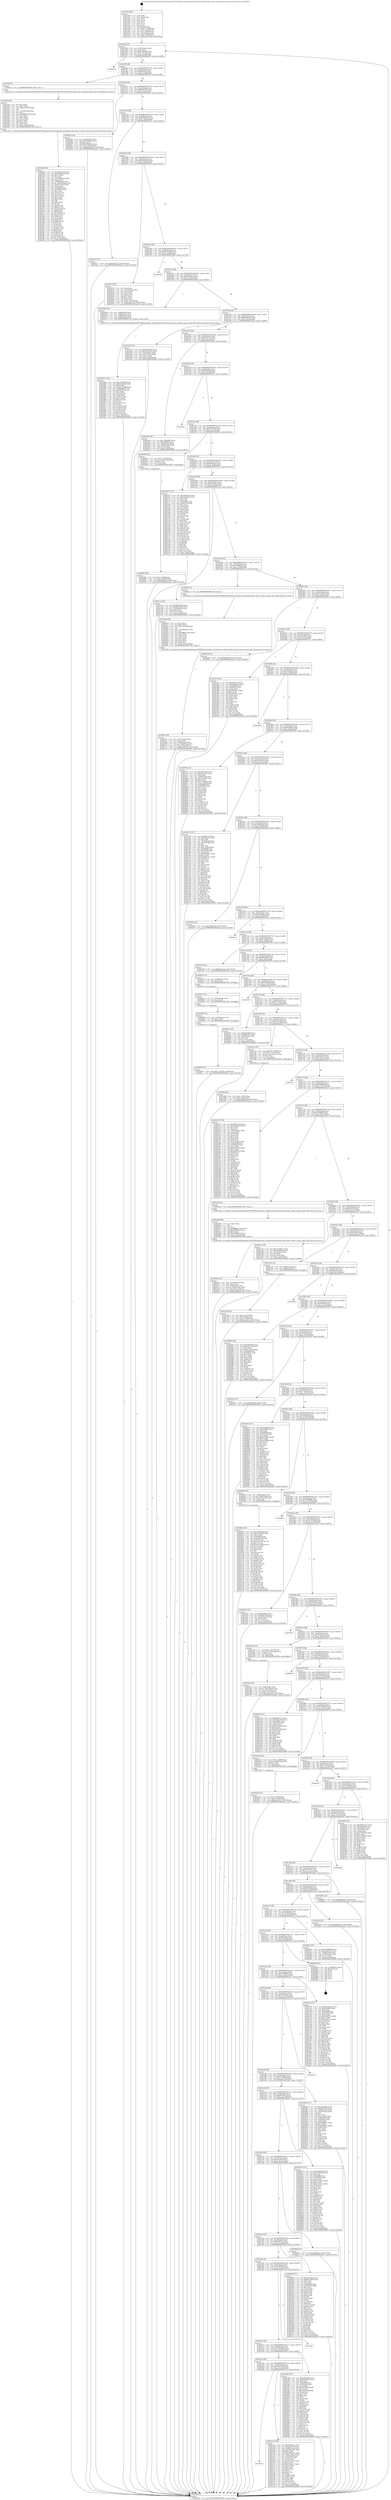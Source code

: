 digraph "0x4014a0" {
  label = "0x4014a0 (/mnt/c/Users/mathe/Desktop/tcc/POCII/binaries/extr_linuxdriversscsibe2iscsibe_main.c_beiscsi_parse_pdu_Final-ollvm.out::main(0))"
  labelloc = "t"
  node[shape=record]

  Entry [label="",width=0.3,height=0.3,shape=circle,fillcolor=black,style=filled]
  "0x4014d2" [label="{
     0x4014d2 [32]\l
     | [instrs]\l
     &nbsp;&nbsp;0x4014d2 \<+6\>: mov -0x9c(%rbp),%eax\l
     &nbsp;&nbsp;0x4014d8 \<+2\>: mov %eax,%ecx\l
     &nbsp;&nbsp;0x4014da \<+6\>: sub $0x8c9b2ba8,%ecx\l
     &nbsp;&nbsp;0x4014e0 \<+6\>: mov %eax,-0xa0(%rbp)\l
     &nbsp;&nbsp;0x4014e6 \<+6\>: mov %ecx,-0xa4(%rbp)\l
     &nbsp;&nbsp;0x4014ec \<+6\>: je 0000000000402b38 \<main+0x1698\>\l
  }"]
  "0x402b38" [label="{
     0x402b38\l
  }", style=dashed]
  "0x4014f2" [label="{
     0x4014f2 [28]\l
     | [instrs]\l
     &nbsp;&nbsp;0x4014f2 \<+5\>: jmp 00000000004014f7 \<main+0x57\>\l
     &nbsp;&nbsp;0x4014f7 \<+6\>: mov -0xa0(%rbp),%eax\l
     &nbsp;&nbsp;0x4014fd \<+5\>: sub $0x8f23f2f3,%eax\l
     &nbsp;&nbsp;0x401502 \<+6\>: mov %eax,-0xa8(%rbp)\l
     &nbsp;&nbsp;0x401508 \<+6\>: je 0000000000401f2f \<main+0xa8f\>\l
  }"]
  Exit [label="",width=0.3,height=0.3,shape=circle,fillcolor=black,style=filled,peripheries=2]
  "0x401f2f" [label="{
     0x401f2f [5]\l
     | [instrs]\l
     &nbsp;&nbsp;0x401f2f \<+5\>: call 0000000000401160 \<next_i\>\l
     | [calls]\l
     &nbsp;&nbsp;0x401160 \{1\} (/mnt/c/Users/mathe/Desktop/tcc/POCII/binaries/extr_linuxdriversscsibe2iscsibe_main.c_beiscsi_parse_pdu_Final-ollvm.out::next_i)\l
  }"]
  "0x40150e" [label="{
     0x40150e [28]\l
     | [instrs]\l
     &nbsp;&nbsp;0x40150e \<+5\>: jmp 0000000000401513 \<main+0x73\>\l
     &nbsp;&nbsp;0x401513 \<+6\>: mov -0xa0(%rbp),%eax\l
     &nbsp;&nbsp;0x401519 \<+5\>: sub $0x909d5497,%eax\l
     &nbsp;&nbsp;0x40151e \<+6\>: mov %eax,-0xac(%rbp)\l
     &nbsp;&nbsp;0x401524 \<+6\>: je 000000000040204c \<main+0xbac\>\l
  }"]
  "0x402897" [label="{
     0x402897 [15]\l
     | [instrs]\l
     &nbsp;&nbsp;0x402897 \<+10\>: movl $0x1170c4fa,-0x9c(%rbp)\l
     &nbsp;&nbsp;0x4028a1 \<+5\>: jmp 0000000000402b49 \<main+0x16a9\>\l
  }"]
  "0x40204c" [label="{
     0x40204c [34]\l
     | [instrs]\l
     &nbsp;&nbsp;0x40204c \<+3\>: mov -0x6c(%rbp),%eax\l
     &nbsp;&nbsp;0x40204f \<+5\>: sub $0x308d0ad3,%eax\l
     &nbsp;&nbsp;0x402054 \<+3\>: add $0x1,%eax\l
     &nbsp;&nbsp;0x402057 \<+5\>: add $0x308d0ad3,%eax\l
     &nbsp;&nbsp;0x40205c \<+3\>: mov %eax,-0x6c(%rbp)\l
     &nbsp;&nbsp;0x40205f \<+10\>: movl $0x96e08523,-0x9c(%rbp)\l
     &nbsp;&nbsp;0x402069 \<+5\>: jmp 0000000000402b49 \<main+0x16a9\>\l
  }"]
  "0x40152a" [label="{
     0x40152a [28]\l
     | [instrs]\l
     &nbsp;&nbsp;0x40152a \<+5\>: jmp 000000000040152f \<main+0x8f\>\l
     &nbsp;&nbsp;0x40152f \<+6\>: mov -0xa0(%rbp),%eax\l
     &nbsp;&nbsp;0x401535 \<+5\>: sub $0x928d0d78,%eax\l
     &nbsp;&nbsp;0x40153a \<+6\>: mov %eax,-0xb0(%rbp)\l
     &nbsp;&nbsp;0x401540 \<+6\>: je 00000000004023c7 \<main+0xf27\>\l
  }"]
  "0x402888" [label="{
     0x402888 [15]\l
     | [instrs]\l
     &nbsp;&nbsp;0x402888 \<+7\>: mov -0x90(%rbp),%rax\l
     &nbsp;&nbsp;0x40288f \<+3\>: mov %rax,%rdi\l
     &nbsp;&nbsp;0x402892 \<+5\>: call 0000000000401030 \<free@plt\>\l
     | [calls]\l
     &nbsp;&nbsp;0x401030 \{1\} (unknown)\l
  }"]
  "0x4023c7" [label="{
     0x4023c7 [15]\l
     | [instrs]\l
     &nbsp;&nbsp;0x4023c7 \<+10\>: movl $0xb2ba5113,-0x9c(%rbp)\l
     &nbsp;&nbsp;0x4023d1 \<+5\>: jmp 0000000000402b49 \<main+0x16a9\>\l
  }"]
  "0x401546" [label="{
     0x401546 [28]\l
     | [instrs]\l
     &nbsp;&nbsp;0x401546 \<+5\>: jmp 000000000040154b \<main+0xab\>\l
     &nbsp;&nbsp;0x40154b \<+6\>: mov -0xa0(%rbp),%eax\l
     &nbsp;&nbsp;0x401551 \<+5\>: sub $0x9442bb56,%eax\l
     &nbsp;&nbsp;0x401556 \<+6\>: mov %eax,-0xb4(%rbp)\l
     &nbsp;&nbsp;0x40155c \<+6\>: je 0000000000402019 \<main+0xb79\>\l
  }"]
  "0x40287c" [label="{
     0x40287c [12]\l
     | [instrs]\l
     &nbsp;&nbsp;0x40287c \<+4\>: mov -0x80(%rbp),%rax\l
     &nbsp;&nbsp;0x402880 \<+3\>: mov %rax,%rdi\l
     &nbsp;&nbsp;0x402883 \<+5\>: call 0000000000401030 \<free@plt\>\l
     | [calls]\l
     &nbsp;&nbsp;0x401030 \{1\} (unknown)\l
  }"]
  "0x402019" [label="{
     0x402019 [36]\l
     | [instrs]\l
     &nbsp;&nbsp;0x402019 \<+2\>: xor %eax,%eax\l
     &nbsp;&nbsp;0x40201b \<+3\>: mov -0x74(%rbp),%ecx\l
     &nbsp;&nbsp;0x40201e \<+2\>: mov %eax,%edx\l
     &nbsp;&nbsp;0x402020 \<+2\>: sub %ecx,%edx\l
     &nbsp;&nbsp;0x402022 \<+2\>: mov %eax,%ecx\l
     &nbsp;&nbsp;0x402024 \<+3\>: sub $0x1,%ecx\l
     &nbsp;&nbsp;0x402027 \<+2\>: add %ecx,%edx\l
     &nbsp;&nbsp;0x402029 \<+2\>: sub %edx,%eax\l
     &nbsp;&nbsp;0x40202b \<+3\>: mov %eax,-0x74(%rbp)\l
     &nbsp;&nbsp;0x40202e \<+10\>: movl $0xcd0e7047,-0x9c(%rbp)\l
     &nbsp;&nbsp;0x402038 \<+5\>: jmp 0000000000402b49 \<main+0x16a9\>\l
  }"]
  "0x401562" [label="{
     0x401562 [28]\l
     | [instrs]\l
     &nbsp;&nbsp;0x401562 \<+5\>: jmp 0000000000401567 \<main+0xc7\>\l
     &nbsp;&nbsp;0x401567 \<+6\>: mov -0xa0(%rbp),%eax\l
     &nbsp;&nbsp;0x40156d \<+5\>: sub $0x95273899,%eax\l
     &nbsp;&nbsp;0x401572 \<+6\>: mov %eax,-0xb8(%rbp)\l
     &nbsp;&nbsp;0x401578 \<+6\>: je 00000000004029dd \<main+0x153d\>\l
  }"]
  "0x4026bf" [label="{
     0x4026bf [153]\l
     | [instrs]\l
     &nbsp;&nbsp;0x4026bf \<+5\>: mov $0xb302bfed,%edx\l
     &nbsp;&nbsp;0x4026c4 \<+5\>: mov $0xe47ab309,%esi\l
     &nbsp;&nbsp;0x4026c9 \<+3\>: mov $0x1,%r8b\l
     &nbsp;&nbsp;0x4026cc \<+8\>: mov 0x405068,%r9d\l
     &nbsp;&nbsp;0x4026d4 \<+8\>: mov 0x405054,%r10d\l
     &nbsp;&nbsp;0x4026dc \<+3\>: mov %r9d,%r11d\l
     &nbsp;&nbsp;0x4026df \<+7\>: sub $0xac07a799,%r11d\l
     &nbsp;&nbsp;0x4026e6 \<+4\>: sub $0x1,%r11d\l
     &nbsp;&nbsp;0x4026ea \<+7\>: add $0xac07a799,%r11d\l
     &nbsp;&nbsp;0x4026f1 \<+4\>: imul %r11d,%r9d\l
     &nbsp;&nbsp;0x4026f5 \<+4\>: and $0x1,%r9d\l
     &nbsp;&nbsp;0x4026f9 \<+4\>: cmp $0x0,%r9d\l
     &nbsp;&nbsp;0x4026fd \<+3\>: sete %bl\l
     &nbsp;&nbsp;0x402700 \<+4\>: cmp $0xa,%r10d\l
     &nbsp;&nbsp;0x402704 \<+4\>: setl %r14b\l
     &nbsp;&nbsp;0x402708 \<+3\>: mov %bl,%r15b\l
     &nbsp;&nbsp;0x40270b \<+4\>: xor $0xff,%r15b\l
     &nbsp;&nbsp;0x40270f \<+3\>: mov %r14b,%r12b\l
     &nbsp;&nbsp;0x402712 \<+4\>: xor $0xff,%r12b\l
     &nbsp;&nbsp;0x402716 \<+4\>: xor $0x0,%r8b\l
     &nbsp;&nbsp;0x40271a \<+3\>: mov %r15b,%r13b\l
     &nbsp;&nbsp;0x40271d \<+4\>: and $0x0,%r13b\l
     &nbsp;&nbsp;0x402721 \<+3\>: and %r8b,%bl\l
     &nbsp;&nbsp;0x402724 \<+3\>: mov %r12b,%al\l
     &nbsp;&nbsp;0x402727 \<+2\>: and $0x0,%al\l
     &nbsp;&nbsp;0x402729 \<+3\>: and %r8b,%r14b\l
     &nbsp;&nbsp;0x40272c \<+3\>: or %bl,%r13b\l
     &nbsp;&nbsp;0x40272f \<+3\>: or %r14b,%al\l
     &nbsp;&nbsp;0x402732 \<+3\>: xor %al,%r13b\l
     &nbsp;&nbsp;0x402735 \<+3\>: or %r12b,%r15b\l
     &nbsp;&nbsp;0x402738 \<+4\>: xor $0xff,%r15b\l
     &nbsp;&nbsp;0x40273c \<+4\>: or $0x0,%r8b\l
     &nbsp;&nbsp;0x402740 \<+3\>: and %r8b,%r15b\l
     &nbsp;&nbsp;0x402743 \<+3\>: or %r15b,%r13b\l
     &nbsp;&nbsp;0x402746 \<+4\>: test $0x1,%r13b\l
     &nbsp;&nbsp;0x40274a \<+3\>: cmovne %esi,%edx\l
     &nbsp;&nbsp;0x40274d \<+6\>: mov %edx,-0x9c(%rbp)\l
     &nbsp;&nbsp;0x402753 \<+5\>: jmp 0000000000402b49 \<main+0x16a9\>\l
  }"]
  "0x4029dd" [label="{
     0x4029dd\l
  }", style=dashed]
  "0x40157e" [label="{
     0x40157e [28]\l
     | [instrs]\l
     &nbsp;&nbsp;0x40157e \<+5\>: jmp 0000000000401583 \<main+0xe3\>\l
     &nbsp;&nbsp;0x401583 \<+6\>: mov -0xa0(%rbp),%eax\l
     &nbsp;&nbsp;0x401589 \<+5\>: sub $0x96de941e,%eax\l
     &nbsp;&nbsp;0x40158e \<+6\>: mov %eax,-0xbc(%rbp)\l
     &nbsp;&nbsp;0x401594 \<+6\>: je 0000000000402469 \<main+0xfc9\>\l
  }"]
  "0x402481" [label="{
     0x402481 [105]\l
     | [instrs]\l
     &nbsp;&nbsp;0x402481 \<+5\>: mov $0xe3da04bb,%eax\l
     &nbsp;&nbsp;0x402486 \<+6\>: mov $0x4f163e9b,%r8d\l
     &nbsp;&nbsp;0x40248c \<+3\>: xor %r9d,%r9d\l
     &nbsp;&nbsp;0x40248f \<+10\>: movl $0x0,-0x98(%rbp)\l
     &nbsp;&nbsp;0x402499 \<+8\>: mov 0x405068,%r10d\l
     &nbsp;&nbsp;0x4024a1 \<+8\>: mov 0x405054,%r11d\l
     &nbsp;&nbsp;0x4024a9 \<+4\>: sub $0x1,%r9d\l
     &nbsp;&nbsp;0x4024ad \<+3\>: mov %r10d,%ebx\l
     &nbsp;&nbsp;0x4024b0 \<+3\>: add %r9d,%ebx\l
     &nbsp;&nbsp;0x4024b3 \<+4\>: imul %ebx,%r10d\l
     &nbsp;&nbsp;0x4024b7 \<+4\>: and $0x1,%r10d\l
     &nbsp;&nbsp;0x4024bb \<+4\>: cmp $0x0,%r10d\l
     &nbsp;&nbsp;0x4024bf \<+4\>: sete %r14b\l
     &nbsp;&nbsp;0x4024c3 \<+4\>: cmp $0xa,%r11d\l
     &nbsp;&nbsp;0x4024c7 \<+4\>: setl %r15b\l
     &nbsp;&nbsp;0x4024cb \<+3\>: mov %r14b,%r12b\l
     &nbsp;&nbsp;0x4024ce \<+3\>: and %r15b,%r12b\l
     &nbsp;&nbsp;0x4024d1 \<+3\>: xor %r15b,%r14b\l
     &nbsp;&nbsp;0x4024d4 \<+3\>: or %r14b,%r12b\l
     &nbsp;&nbsp;0x4024d7 \<+4\>: test $0x1,%r12b\l
     &nbsp;&nbsp;0x4024db \<+4\>: cmovne %r8d,%eax\l
     &nbsp;&nbsp;0x4024df \<+6\>: mov %eax,-0x9c(%rbp)\l
     &nbsp;&nbsp;0x4024e5 \<+5\>: jmp 0000000000402b49 \<main+0x16a9\>\l
  }"]
  "0x402469" [label="{
     0x402469 [24]\l
     | [instrs]\l
     &nbsp;&nbsp;0x402469 \<+4\>: mov -0x68(%rbp),%rdi\l
     &nbsp;&nbsp;0x40246d \<+4\>: mov -0x58(%rbp),%rsi\l
     &nbsp;&nbsp;0x402471 \<+4\>: mov -0x80(%rbp),%rdx\l
     &nbsp;&nbsp;0x402475 \<+7\>: mov -0x90(%rbp),%rcx\l
     &nbsp;&nbsp;0x40247c \<+5\>: call 00000000004013e0 \<beiscsi_parse_pdu\>\l
     | [calls]\l
     &nbsp;&nbsp;0x4013e0 \{1\} (/mnt/c/Users/mathe/Desktop/tcc/POCII/binaries/extr_linuxdriversscsibe2iscsibe_main.c_beiscsi_parse_pdu_Final-ollvm.out::beiscsi_parse_pdu)\l
  }"]
  "0x40159a" [label="{
     0x40159a [28]\l
     | [instrs]\l
     &nbsp;&nbsp;0x40159a \<+5\>: jmp 000000000040159f \<main+0xff\>\l
     &nbsp;&nbsp;0x40159f \<+6\>: mov -0xa0(%rbp),%eax\l
     &nbsp;&nbsp;0x4015a5 \<+5\>: sub $0x96e08523,%eax\l
     &nbsp;&nbsp;0x4015aa \<+6\>: mov %eax,-0xc0(%rbp)\l
     &nbsp;&nbsp;0x4015b0 \<+6\>: je 0000000000401d25 \<main+0x885\>\l
  }"]
  "0x402291" [label="{
     0x402291 [41]\l
     | [instrs]\l
     &nbsp;&nbsp;0x402291 \<+6\>: mov -0x1a0(%rbp),%ecx\l
     &nbsp;&nbsp;0x402297 \<+3\>: imul %eax,%ecx\l
     &nbsp;&nbsp;0x40229a \<+7\>: mov -0x90(%rbp),%rsi\l
     &nbsp;&nbsp;0x4022a1 \<+7\>: movslq -0x94(%rbp),%rdi\l
     &nbsp;&nbsp;0x4022a8 \<+3\>: mov %ecx,(%rsi,%rdi,4)\l
     &nbsp;&nbsp;0x4022ab \<+10\>: movl $0x47bdbed5,-0x9c(%rbp)\l
     &nbsp;&nbsp;0x4022b5 \<+5\>: jmp 0000000000402b49 \<main+0x16a9\>\l
  }"]
  "0x401d25" [label="{
     0x401d25 [30]\l
     | [instrs]\l
     &nbsp;&nbsp;0x401d25 \<+5\>: mov $0xb52d53aa,%eax\l
     &nbsp;&nbsp;0x401d2a \<+5\>: mov $0x35c4dd12,%ecx\l
     &nbsp;&nbsp;0x401d2f \<+3\>: mov -0x6c(%rbp),%edx\l
     &nbsp;&nbsp;0x401d32 \<+3\>: cmp -0x5c(%rbp),%edx\l
     &nbsp;&nbsp;0x401d35 \<+3\>: cmovl %ecx,%eax\l
     &nbsp;&nbsp;0x401d38 \<+6\>: mov %eax,-0x9c(%rbp)\l
     &nbsp;&nbsp;0x401d3e \<+5\>: jmp 0000000000402b49 \<main+0x16a9\>\l
  }"]
  "0x4015b6" [label="{
     0x4015b6 [28]\l
     | [instrs]\l
     &nbsp;&nbsp;0x4015b6 \<+5\>: jmp 00000000004015bb \<main+0x11b\>\l
     &nbsp;&nbsp;0x4015bb \<+6\>: mov -0xa0(%rbp),%eax\l
     &nbsp;&nbsp;0x4015c1 \<+5\>: sub $0xb2ba5113,%eax\l
     &nbsp;&nbsp;0x4015c6 \<+6\>: mov %eax,-0xc4(%rbp)\l
     &nbsp;&nbsp;0x4015cc \<+6\>: je 0000000000402240 \<main+0xda0\>\l
  }"]
  "0x402269" [label="{
     0x402269 [40]\l
     | [instrs]\l
     &nbsp;&nbsp;0x402269 \<+5\>: mov $0x2,%ecx\l
     &nbsp;&nbsp;0x40226e \<+1\>: cltd\l
     &nbsp;&nbsp;0x40226f \<+2\>: idiv %ecx\l
     &nbsp;&nbsp;0x402271 \<+6\>: imul $0xfffffffe,%edx,%ecx\l
     &nbsp;&nbsp;0x402277 \<+6\>: sub $0xd8280ce5,%ecx\l
     &nbsp;&nbsp;0x40227d \<+3\>: add $0x1,%ecx\l
     &nbsp;&nbsp;0x402280 \<+6\>: add $0xd8280ce5,%ecx\l
     &nbsp;&nbsp;0x402286 \<+6\>: mov %ecx,-0x1a0(%rbp)\l
     &nbsp;&nbsp;0x40228c \<+5\>: call 0000000000401160 \<next_i\>\l
     | [calls]\l
     &nbsp;&nbsp;0x401160 \{1\} (/mnt/c/Users/mathe/Desktop/tcc/POCII/binaries/extr_linuxdriversscsibe2iscsibe_main.c_beiscsi_parse_pdu_Final-ollvm.out::next_i)\l
  }"]
  "0x402240" [label="{
     0x402240 [36]\l
     | [instrs]\l
     &nbsp;&nbsp;0x402240 \<+5\>: mov $0x725b4492,%eax\l
     &nbsp;&nbsp;0x402245 \<+5\>: mov $0x359fd84,%ecx\l
     &nbsp;&nbsp;0x40224a \<+6\>: mov -0x94(%rbp),%edx\l
     &nbsp;&nbsp;0x402250 \<+6\>: cmp -0x88(%rbp),%edx\l
     &nbsp;&nbsp;0x402256 \<+3\>: cmovl %ecx,%eax\l
     &nbsp;&nbsp;0x402259 \<+6\>: mov %eax,-0x9c(%rbp)\l
     &nbsp;&nbsp;0x40225f \<+5\>: jmp 0000000000402b49 \<main+0x16a9\>\l
  }"]
  "0x4015d2" [label="{
     0x4015d2 [28]\l
     | [instrs]\l
     &nbsp;&nbsp;0x4015d2 \<+5\>: jmp 00000000004015d7 \<main+0x137\>\l
     &nbsp;&nbsp;0x4015d7 \<+6\>: mov -0xa0(%rbp),%eax\l
     &nbsp;&nbsp;0x4015dd \<+5\>: sub $0xb302bfed,%eax\l
     &nbsp;&nbsp;0x4015e2 \<+6\>: mov %eax,-0xc8(%rbp)\l
     &nbsp;&nbsp;0x4015e8 \<+6\>: je 0000000000402aea \<main+0x164a\>\l
  }"]
  "0x402220" [label="{
     0x402220 [32]\l
     | [instrs]\l
     &nbsp;&nbsp;0x402220 \<+7\>: mov %rax,-0x90(%rbp)\l
     &nbsp;&nbsp;0x402227 \<+10\>: movl $0x0,-0x94(%rbp)\l
     &nbsp;&nbsp;0x402231 \<+10\>: movl $0xb2ba5113,-0x9c(%rbp)\l
     &nbsp;&nbsp;0x40223b \<+5\>: jmp 0000000000402b49 \<main+0x16a9\>\l
  }"]
  "0x402aea" [label="{
     0x402aea\l
  }", style=dashed]
  "0x4015ee" [label="{
     0x4015ee [28]\l
     | [instrs]\l
     &nbsp;&nbsp;0x4015ee \<+5\>: jmp 00000000004015f3 \<main+0x153\>\l
     &nbsp;&nbsp;0x4015f3 \<+6\>: mov -0xa0(%rbp),%eax\l
     &nbsp;&nbsp;0x4015f9 \<+5\>: sub $0xb52d53aa,%eax\l
     &nbsp;&nbsp;0x4015fe \<+6\>: mov %eax,-0xcc(%rbp)\l
     &nbsp;&nbsp;0x401604 \<+6\>: je 000000000040206e \<main+0xbce\>\l
  }"]
  "0x401b4a" [label="{
     0x401b4a\l
  }", style=dashed]
  "0x40206e" [label="{
     0x40206e [23]\l
     | [instrs]\l
     &nbsp;&nbsp;0x40206e \<+7\>: movl $0x1,-0x78(%rbp)\l
     &nbsp;&nbsp;0x402075 \<+4\>: movslq -0x78(%rbp),%rax\l
     &nbsp;&nbsp;0x402079 \<+4\>: shl $0x2,%rax\l
     &nbsp;&nbsp;0x40207d \<+3\>: mov %rax,%rdi\l
     &nbsp;&nbsp;0x402080 \<+5\>: call 0000000000401050 \<malloc@plt\>\l
     | [calls]\l
     &nbsp;&nbsp;0x401050 \{1\} (unknown)\l
  }"]
  "0x40160a" [label="{
     0x40160a [28]\l
     | [instrs]\l
     &nbsp;&nbsp;0x40160a \<+5\>: jmp 000000000040160f \<main+0x16f\>\l
     &nbsp;&nbsp;0x40160f \<+6\>: mov -0xa0(%rbp),%eax\l
     &nbsp;&nbsp;0x401615 \<+5\>: sub $0xb8bae3ed,%eax\l
     &nbsp;&nbsp;0x40161a \<+6\>: mov %eax,-0xd0(%rbp)\l
     &nbsp;&nbsp;0x401620 \<+6\>: je 0000000000402767 \<main+0x12c7\>\l
  }"]
  "0x40217e" [label="{
     0x40217e [118]\l
     | [instrs]\l
     &nbsp;&nbsp;0x40217e \<+5\>: mov $0xf8a657e1,%eax\l
     &nbsp;&nbsp;0x402183 \<+5\>: mov $0xec6670d,%ecx\l
     &nbsp;&nbsp;0x402188 \<+6\>: mov -0x84(%rbp),%edx\l
     &nbsp;&nbsp;0x40218e \<+6\>: add $0x230bc267,%edx\l
     &nbsp;&nbsp;0x402194 \<+3\>: add $0x1,%edx\l
     &nbsp;&nbsp;0x402197 \<+6\>: sub $0x230bc267,%edx\l
     &nbsp;&nbsp;0x40219d \<+6\>: mov %edx,-0x84(%rbp)\l
     &nbsp;&nbsp;0x4021a3 \<+7\>: mov 0x405068,%edx\l
     &nbsp;&nbsp;0x4021aa \<+7\>: mov 0x405054,%esi\l
     &nbsp;&nbsp;0x4021b1 \<+2\>: mov %edx,%edi\l
     &nbsp;&nbsp;0x4021b3 \<+6\>: sub $0x73eecda1,%edi\l
     &nbsp;&nbsp;0x4021b9 \<+3\>: sub $0x1,%edi\l
     &nbsp;&nbsp;0x4021bc \<+6\>: add $0x73eecda1,%edi\l
     &nbsp;&nbsp;0x4021c2 \<+3\>: imul %edi,%edx\l
     &nbsp;&nbsp;0x4021c5 \<+3\>: and $0x1,%edx\l
     &nbsp;&nbsp;0x4021c8 \<+3\>: cmp $0x0,%edx\l
     &nbsp;&nbsp;0x4021cb \<+4\>: sete %r8b\l
     &nbsp;&nbsp;0x4021cf \<+3\>: cmp $0xa,%esi\l
     &nbsp;&nbsp;0x4021d2 \<+4\>: setl %r9b\l
     &nbsp;&nbsp;0x4021d6 \<+3\>: mov %r8b,%r10b\l
     &nbsp;&nbsp;0x4021d9 \<+3\>: and %r9b,%r10b\l
     &nbsp;&nbsp;0x4021dc \<+3\>: xor %r9b,%r8b\l
     &nbsp;&nbsp;0x4021df \<+3\>: or %r8b,%r10b\l
     &nbsp;&nbsp;0x4021e2 \<+4\>: test $0x1,%r10b\l
     &nbsp;&nbsp;0x4021e6 \<+3\>: cmovne %ecx,%eax\l
     &nbsp;&nbsp;0x4021e9 \<+6\>: mov %eax,-0x9c(%rbp)\l
     &nbsp;&nbsp;0x4021ef \<+5\>: jmp 0000000000402b49 \<main+0x16a9\>\l
  }"]
  "0x402767" [label="{
     0x402767 [137]\l
     | [instrs]\l
     &nbsp;&nbsp;0x402767 \<+5\>: mov $0x5d46ca9c,%eax\l
     &nbsp;&nbsp;0x40276c \<+5\>: mov $0xd8e8b56c,%ecx\l
     &nbsp;&nbsp;0x402771 \<+2\>: mov $0x1,%dl\l
     &nbsp;&nbsp;0x402773 \<+2\>: xor %esi,%esi\l
     &nbsp;&nbsp;0x402775 \<+7\>: mov 0x405068,%edi\l
     &nbsp;&nbsp;0x40277c \<+8\>: mov 0x405054,%r8d\l
     &nbsp;&nbsp;0x402784 \<+3\>: sub $0x1,%esi\l
     &nbsp;&nbsp;0x402787 \<+3\>: mov %edi,%r9d\l
     &nbsp;&nbsp;0x40278a \<+3\>: add %esi,%r9d\l
     &nbsp;&nbsp;0x40278d \<+4\>: imul %r9d,%edi\l
     &nbsp;&nbsp;0x402791 \<+3\>: and $0x1,%edi\l
     &nbsp;&nbsp;0x402794 \<+3\>: cmp $0x0,%edi\l
     &nbsp;&nbsp;0x402797 \<+4\>: sete %r10b\l
     &nbsp;&nbsp;0x40279b \<+4\>: cmp $0xa,%r8d\l
     &nbsp;&nbsp;0x40279f \<+4\>: setl %r11b\l
     &nbsp;&nbsp;0x4027a3 \<+3\>: mov %r10b,%bl\l
     &nbsp;&nbsp;0x4027a6 \<+3\>: xor $0xff,%bl\l
     &nbsp;&nbsp;0x4027a9 \<+3\>: mov %r11b,%r14b\l
     &nbsp;&nbsp;0x4027ac \<+4\>: xor $0xff,%r14b\l
     &nbsp;&nbsp;0x4027b0 \<+3\>: xor $0x0,%dl\l
     &nbsp;&nbsp;0x4027b3 \<+3\>: mov %bl,%r15b\l
     &nbsp;&nbsp;0x4027b6 \<+4\>: and $0x0,%r15b\l
     &nbsp;&nbsp;0x4027ba \<+3\>: and %dl,%r10b\l
     &nbsp;&nbsp;0x4027bd \<+3\>: mov %r14b,%r12b\l
     &nbsp;&nbsp;0x4027c0 \<+4\>: and $0x0,%r12b\l
     &nbsp;&nbsp;0x4027c4 \<+3\>: and %dl,%r11b\l
     &nbsp;&nbsp;0x4027c7 \<+3\>: or %r10b,%r15b\l
     &nbsp;&nbsp;0x4027ca \<+3\>: or %r11b,%r12b\l
     &nbsp;&nbsp;0x4027cd \<+3\>: xor %r12b,%r15b\l
     &nbsp;&nbsp;0x4027d0 \<+3\>: or %r14b,%bl\l
     &nbsp;&nbsp;0x4027d3 \<+3\>: xor $0xff,%bl\l
     &nbsp;&nbsp;0x4027d6 \<+3\>: or $0x0,%dl\l
     &nbsp;&nbsp;0x4027d9 \<+2\>: and %dl,%bl\l
     &nbsp;&nbsp;0x4027db \<+3\>: or %bl,%r15b\l
     &nbsp;&nbsp;0x4027de \<+4\>: test $0x1,%r15b\l
     &nbsp;&nbsp;0x4027e2 \<+3\>: cmovne %ecx,%eax\l
     &nbsp;&nbsp;0x4027e5 \<+6\>: mov %eax,-0x9c(%rbp)\l
     &nbsp;&nbsp;0x4027eb \<+5\>: jmp 0000000000402b49 \<main+0x16a9\>\l
  }"]
  "0x401626" [label="{
     0x401626 [28]\l
     | [instrs]\l
     &nbsp;&nbsp;0x401626 \<+5\>: jmp 000000000040162b \<main+0x18b\>\l
     &nbsp;&nbsp;0x40162b \<+6\>: mov -0xa0(%rbp),%eax\l
     &nbsp;&nbsp;0x401631 \<+5\>: sub $0xbe1c263c,%eax\l
     &nbsp;&nbsp;0x401636 \<+6\>: mov %eax,-0xd4(%rbp)\l
     &nbsp;&nbsp;0x40163c \<+6\>: je 0000000000401cce \<main+0x82e\>\l
  }"]
  "0x401b2e" [label="{
     0x401b2e [28]\l
     | [instrs]\l
     &nbsp;&nbsp;0x401b2e \<+5\>: jmp 0000000000401b33 \<main+0x693\>\l
     &nbsp;&nbsp;0x401b33 \<+6\>: mov -0xa0(%rbp),%eax\l
     &nbsp;&nbsp;0x401b39 \<+5\>: sub $0x78bb77d9,%eax\l
     &nbsp;&nbsp;0x401b3e \<+6\>: mov %eax,-0x18c(%rbp)\l
     &nbsp;&nbsp;0x401b44 \<+6\>: je 000000000040217e \<main+0xcde\>\l
  }"]
  "0x401cce" [label="{
     0x401cce [30]\l
     | [instrs]\l
     &nbsp;&nbsp;0x401cce \<+5\>: mov $0x3b90dec8,%eax\l
     &nbsp;&nbsp;0x401cd3 \<+5\>: mov $0xf4b1dc68,%ecx\l
     &nbsp;&nbsp;0x401cd8 \<+3\>: mov -0x30(%rbp),%edx\l
     &nbsp;&nbsp;0x401cdb \<+3\>: cmp $0x0,%edx\l
     &nbsp;&nbsp;0x401cde \<+3\>: cmove %ecx,%eax\l
     &nbsp;&nbsp;0x401ce1 \<+6\>: mov %eax,-0x9c(%rbp)\l
     &nbsp;&nbsp;0x401ce7 \<+5\>: jmp 0000000000402b49 \<main+0x16a9\>\l
  }"]
  "0x401642" [label="{
     0x401642 [28]\l
     | [instrs]\l
     &nbsp;&nbsp;0x401642 \<+5\>: jmp 0000000000401647 \<main+0x1a7\>\l
     &nbsp;&nbsp;0x401647 \<+6\>: mov -0xa0(%rbp),%eax\l
     &nbsp;&nbsp;0x40164d \<+5\>: sub $0xc1f90076,%eax\l
     &nbsp;&nbsp;0x401652 \<+6\>: mov %eax,-0xd8(%rbp)\l
     &nbsp;&nbsp;0x401658 \<+6\>: je 00000000004020c3 \<main+0xc23\>\l
  }"]
  "0x4023d6" [label="{
     0x4023d6 [147]\l
     | [instrs]\l
     &nbsp;&nbsp;0x4023d6 \<+5\>: mov $0xe3da04bb,%eax\l
     &nbsp;&nbsp;0x4023db \<+5\>: mov $0x96de941e,%ecx\l
     &nbsp;&nbsp;0x4023e0 \<+2\>: mov $0x1,%dl\l
     &nbsp;&nbsp;0x4023e2 \<+7\>: mov 0x405068,%esi\l
     &nbsp;&nbsp;0x4023e9 \<+7\>: mov 0x405054,%edi\l
     &nbsp;&nbsp;0x4023f0 \<+3\>: mov %esi,%r8d\l
     &nbsp;&nbsp;0x4023f3 \<+7\>: add $0x3978789f,%r8d\l
     &nbsp;&nbsp;0x4023fa \<+4\>: sub $0x1,%r8d\l
     &nbsp;&nbsp;0x4023fe \<+7\>: sub $0x3978789f,%r8d\l
     &nbsp;&nbsp;0x402405 \<+4\>: imul %r8d,%esi\l
     &nbsp;&nbsp;0x402409 \<+3\>: and $0x1,%esi\l
     &nbsp;&nbsp;0x40240c \<+3\>: cmp $0x0,%esi\l
     &nbsp;&nbsp;0x40240f \<+4\>: sete %r9b\l
     &nbsp;&nbsp;0x402413 \<+3\>: cmp $0xa,%edi\l
     &nbsp;&nbsp;0x402416 \<+4\>: setl %r10b\l
     &nbsp;&nbsp;0x40241a \<+3\>: mov %r9b,%r11b\l
     &nbsp;&nbsp;0x40241d \<+4\>: xor $0xff,%r11b\l
     &nbsp;&nbsp;0x402421 \<+3\>: mov %r10b,%bl\l
     &nbsp;&nbsp;0x402424 \<+3\>: xor $0xff,%bl\l
     &nbsp;&nbsp;0x402427 \<+3\>: xor $0x0,%dl\l
     &nbsp;&nbsp;0x40242a \<+3\>: mov %r11b,%r14b\l
     &nbsp;&nbsp;0x40242d \<+4\>: and $0x0,%r14b\l
     &nbsp;&nbsp;0x402431 \<+3\>: and %dl,%r9b\l
     &nbsp;&nbsp;0x402434 \<+3\>: mov %bl,%r15b\l
     &nbsp;&nbsp;0x402437 \<+4\>: and $0x0,%r15b\l
     &nbsp;&nbsp;0x40243b \<+3\>: and %dl,%r10b\l
     &nbsp;&nbsp;0x40243e \<+3\>: or %r9b,%r14b\l
     &nbsp;&nbsp;0x402441 \<+3\>: or %r10b,%r15b\l
     &nbsp;&nbsp;0x402444 \<+3\>: xor %r15b,%r14b\l
     &nbsp;&nbsp;0x402447 \<+3\>: or %bl,%r11b\l
     &nbsp;&nbsp;0x40244a \<+4\>: xor $0xff,%r11b\l
     &nbsp;&nbsp;0x40244e \<+3\>: or $0x0,%dl\l
     &nbsp;&nbsp;0x402451 \<+3\>: and %dl,%r11b\l
     &nbsp;&nbsp;0x402454 \<+3\>: or %r11b,%r14b\l
     &nbsp;&nbsp;0x402457 \<+4\>: test $0x1,%r14b\l
     &nbsp;&nbsp;0x40245b \<+3\>: cmovne %ecx,%eax\l
     &nbsp;&nbsp;0x40245e \<+6\>: mov %eax,-0x9c(%rbp)\l
     &nbsp;&nbsp;0x402464 \<+5\>: jmp 0000000000402b49 \<main+0x16a9\>\l
  }"]
  "0x4020c3" [label="{
     0x4020c3 [5]\l
     | [instrs]\l
     &nbsp;&nbsp;0x4020c3 \<+5\>: call 0000000000401160 \<next_i\>\l
     | [calls]\l
     &nbsp;&nbsp;0x401160 \{1\} (/mnt/c/Users/mathe/Desktop/tcc/POCII/binaries/extr_linuxdriversscsibe2iscsibe_main.c_beiscsi_parse_pdu_Final-ollvm.out::next_i)\l
  }"]
  "0x40165e" [label="{
     0x40165e [28]\l
     | [instrs]\l
     &nbsp;&nbsp;0x40165e \<+5\>: jmp 0000000000401663 \<main+0x1c3\>\l
     &nbsp;&nbsp;0x401663 \<+6\>: mov -0xa0(%rbp),%eax\l
     &nbsp;&nbsp;0x401669 \<+5\>: sub $0xc5ee5b51,%eax\l
     &nbsp;&nbsp;0x40166e \<+6\>: mov %eax,-0xdc(%rbp)\l
     &nbsp;&nbsp;0x401674 \<+6\>: je 000000000040203d \<main+0xb9d\>\l
  }"]
  "0x401b12" [label="{
     0x401b12 [28]\l
     | [instrs]\l
     &nbsp;&nbsp;0x401b12 \<+5\>: jmp 0000000000401b17 \<main+0x677\>\l
     &nbsp;&nbsp;0x401b17 \<+6\>: mov -0xa0(%rbp),%eax\l
     &nbsp;&nbsp;0x401b1d \<+5\>: sub $0x725b4492,%eax\l
     &nbsp;&nbsp;0x401b22 \<+6\>: mov %eax,-0x188(%rbp)\l
     &nbsp;&nbsp;0x401b28 \<+6\>: je 00000000004023d6 \<main+0xf36\>\l
  }"]
  "0x40203d" [label="{
     0x40203d [15]\l
     | [instrs]\l
     &nbsp;&nbsp;0x40203d \<+10\>: movl $0x909d5497,-0x9c(%rbp)\l
     &nbsp;&nbsp;0x402047 \<+5\>: jmp 0000000000402b49 \<main+0x16a9\>\l
  }"]
  "0x40167a" [label="{
     0x40167a [28]\l
     | [instrs]\l
     &nbsp;&nbsp;0x40167a \<+5\>: jmp 000000000040167f \<main+0x1df\>\l
     &nbsp;&nbsp;0x40167f \<+6\>: mov -0xa0(%rbp),%eax\l
     &nbsp;&nbsp;0x401685 \<+5\>: sub $0xcd0e7047,%eax\l
     &nbsp;&nbsp;0x40168a \<+6\>: mov %eax,-0xe0(%rbp)\l
     &nbsp;&nbsp;0x401690 \<+6\>: je 0000000000401d7c \<main+0x8dc\>\l
  }"]
  "0x401c9a" [label="{
     0x401c9a\l
  }", style=dashed]
  "0x401d7c" [label="{
     0x401d7c [91]\l
     | [instrs]\l
     &nbsp;&nbsp;0x401d7c \<+5\>: mov $0xd6dac2b,%eax\l
     &nbsp;&nbsp;0x401d81 \<+5\>: mov $0xdadbe3cd,%ecx\l
     &nbsp;&nbsp;0x401d86 \<+7\>: mov 0x405068,%edx\l
     &nbsp;&nbsp;0x401d8d \<+7\>: mov 0x405054,%esi\l
     &nbsp;&nbsp;0x401d94 \<+2\>: mov %edx,%edi\l
     &nbsp;&nbsp;0x401d96 \<+6\>: add $0xd053d17,%edi\l
     &nbsp;&nbsp;0x401d9c \<+3\>: sub $0x1,%edi\l
     &nbsp;&nbsp;0x401d9f \<+6\>: sub $0xd053d17,%edi\l
     &nbsp;&nbsp;0x401da5 \<+3\>: imul %edi,%edx\l
     &nbsp;&nbsp;0x401da8 \<+3\>: and $0x1,%edx\l
     &nbsp;&nbsp;0x401dab \<+3\>: cmp $0x0,%edx\l
     &nbsp;&nbsp;0x401dae \<+4\>: sete %r8b\l
     &nbsp;&nbsp;0x401db2 \<+3\>: cmp $0xa,%esi\l
     &nbsp;&nbsp;0x401db5 \<+4\>: setl %r9b\l
     &nbsp;&nbsp;0x401db9 \<+3\>: mov %r8b,%r10b\l
     &nbsp;&nbsp;0x401dbc \<+3\>: and %r9b,%r10b\l
     &nbsp;&nbsp;0x401dbf \<+3\>: xor %r9b,%r8b\l
     &nbsp;&nbsp;0x401dc2 \<+3\>: or %r8b,%r10b\l
     &nbsp;&nbsp;0x401dc5 \<+4\>: test $0x1,%r10b\l
     &nbsp;&nbsp;0x401dc9 \<+3\>: cmovne %ecx,%eax\l
     &nbsp;&nbsp;0x401dcc \<+6\>: mov %eax,-0x9c(%rbp)\l
     &nbsp;&nbsp;0x401dd2 \<+5\>: jmp 0000000000402b49 \<main+0x16a9\>\l
  }"]
  "0x401696" [label="{
     0x401696 [28]\l
     | [instrs]\l
     &nbsp;&nbsp;0x401696 \<+5\>: jmp 000000000040169b \<main+0x1fb\>\l
     &nbsp;&nbsp;0x40169b \<+6\>: mov -0xa0(%rbp),%eax\l
     &nbsp;&nbsp;0x4016a1 \<+5\>: sub $0xcfeadeb2,%eax\l
     &nbsp;&nbsp;0x4016a6 \<+6\>: mov %eax,-0xe4(%rbp)\l
     &nbsp;&nbsp;0x4016ac \<+6\>: je 0000000000402adb \<main+0x163b\>\l
  }"]
  "0x401af6" [label="{
     0x401af6 [28]\l
     | [instrs]\l
     &nbsp;&nbsp;0x401af6 \<+5\>: jmp 0000000000401afb \<main+0x65b\>\l
     &nbsp;&nbsp;0x401afb \<+6\>: mov -0xa0(%rbp),%eax\l
     &nbsp;&nbsp;0x401b01 \<+5\>: sub $0x70d9bf7f,%eax\l
     &nbsp;&nbsp;0x401b06 \<+6\>: mov %eax,-0x184(%rbp)\l
     &nbsp;&nbsp;0x401b0c \<+6\>: je 0000000000401c9a \<main+0x7fa\>\l
  }"]
  "0x402adb" [label="{
     0x402adb\l
  }", style=dashed]
  "0x4016b2" [label="{
     0x4016b2 [28]\l
     | [instrs]\l
     &nbsp;&nbsp;0x4016b2 \<+5\>: jmp 00000000004016b7 \<main+0x217\>\l
     &nbsp;&nbsp;0x4016b7 \<+6\>: mov -0xa0(%rbp),%eax\l
     &nbsp;&nbsp;0x4016bd \<+5\>: sub $0xd8e8b56c,%eax\l
     &nbsp;&nbsp;0x4016c2 \<+6\>: mov %eax,-0xe8(%rbp)\l
     &nbsp;&nbsp;0x4016c8 \<+6\>: je 00000000004027f0 \<main+0x1350\>\l
  }"]
  "0x4024f9" [label="{
     0x4024f9 [137]\l
     | [instrs]\l
     &nbsp;&nbsp;0x4024f9 \<+5\>: mov $0xcfeadeb2,%eax\l
     &nbsp;&nbsp;0x4024fe \<+5\>: mov $0x68c26962,%ecx\l
     &nbsp;&nbsp;0x402503 \<+2\>: mov $0x1,%dl\l
     &nbsp;&nbsp;0x402505 \<+2\>: xor %esi,%esi\l
     &nbsp;&nbsp;0x402507 \<+7\>: mov 0x405068,%edi\l
     &nbsp;&nbsp;0x40250e \<+8\>: mov 0x405054,%r8d\l
     &nbsp;&nbsp;0x402516 \<+3\>: sub $0x1,%esi\l
     &nbsp;&nbsp;0x402519 \<+3\>: mov %edi,%r9d\l
     &nbsp;&nbsp;0x40251c \<+3\>: add %esi,%r9d\l
     &nbsp;&nbsp;0x40251f \<+4\>: imul %r9d,%edi\l
     &nbsp;&nbsp;0x402523 \<+3\>: and $0x1,%edi\l
     &nbsp;&nbsp;0x402526 \<+3\>: cmp $0x0,%edi\l
     &nbsp;&nbsp;0x402529 \<+4\>: sete %r10b\l
     &nbsp;&nbsp;0x40252d \<+4\>: cmp $0xa,%r8d\l
     &nbsp;&nbsp;0x402531 \<+4\>: setl %r11b\l
     &nbsp;&nbsp;0x402535 \<+3\>: mov %r10b,%bl\l
     &nbsp;&nbsp;0x402538 \<+3\>: xor $0xff,%bl\l
     &nbsp;&nbsp;0x40253b \<+3\>: mov %r11b,%r14b\l
     &nbsp;&nbsp;0x40253e \<+4\>: xor $0xff,%r14b\l
     &nbsp;&nbsp;0x402542 \<+3\>: xor $0x1,%dl\l
     &nbsp;&nbsp;0x402545 \<+3\>: mov %bl,%r15b\l
     &nbsp;&nbsp;0x402548 \<+4\>: and $0xff,%r15b\l
     &nbsp;&nbsp;0x40254c \<+3\>: and %dl,%r10b\l
     &nbsp;&nbsp;0x40254f \<+3\>: mov %r14b,%r12b\l
     &nbsp;&nbsp;0x402552 \<+4\>: and $0xff,%r12b\l
     &nbsp;&nbsp;0x402556 \<+3\>: and %dl,%r11b\l
     &nbsp;&nbsp;0x402559 \<+3\>: or %r10b,%r15b\l
     &nbsp;&nbsp;0x40255c \<+3\>: or %r11b,%r12b\l
     &nbsp;&nbsp;0x40255f \<+3\>: xor %r12b,%r15b\l
     &nbsp;&nbsp;0x402562 \<+3\>: or %r14b,%bl\l
     &nbsp;&nbsp;0x402565 \<+3\>: xor $0xff,%bl\l
     &nbsp;&nbsp;0x402568 \<+3\>: or $0x1,%dl\l
     &nbsp;&nbsp;0x40256b \<+2\>: and %dl,%bl\l
     &nbsp;&nbsp;0x40256d \<+3\>: or %bl,%r15b\l
     &nbsp;&nbsp;0x402570 \<+4\>: test $0x1,%r15b\l
     &nbsp;&nbsp;0x402574 \<+3\>: cmovne %ecx,%eax\l
     &nbsp;&nbsp;0x402577 \<+6\>: mov %eax,-0x9c(%rbp)\l
     &nbsp;&nbsp;0x40257d \<+5\>: jmp 0000000000402b49 \<main+0x16a9\>\l
  }"]
  "0x4027f0" [label="{
     0x4027f0 [113]\l
     | [instrs]\l
     &nbsp;&nbsp;0x4027f0 \<+5\>: mov $0x5d46ca9c,%eax\l
     &nbsp;&nbsp;0x4027f5 \<+5\>: mov $0x4d12cf37,%ecx\l
     &nbsp;&nbsp;0x4027fa \<+2\>: xor %edx,%edx\l
     &nbsp;&nbsp;0x4027fc \<+6\>: mov -0x98(%rbp),%esi\l
     &nbsp;&nbsp;0x402802 \<+6\>: sub $0xe1c0a201,%esi\l
     &nbsp;&nbsp;0x402808 \<+3\>: add $0x1,%esi\l
     &nbsp;&nbsp;0x40280b \<+6\>: add $0xe1c0a201,%esi\l
     &nbsp;&nbsp;0x402811 \<+6\>: mov %esi,-0x98(%rbp)\l
     &nbsp;&nbsp;0x402817 \<+7\>: mov 0x405068,%esi\l
     &nbsp;&nbsp;0x40281e \<+7\>: mov 0x405054,%edi\l
     &nbsp;&nbsp;0x402825 \<+3\>: sub $0x1,%edx\l
     &nbsp;&nbsp;0x402828 \<+3\>: mov %esi,%r8d\l
     &nbsp;&nbsp;0x40282b \<+3\>: add %edx,%r8d\l
     &nbsp;&nbsp;0x40282e \<+4\>: imul %r8d,%esi\l
     &nbsp;&nbsp;0x402832 \<+3\>: and $0x1,%esi\l
     &nbsp;&nbsp;0x402835 \<+3\>: cmp $0x0,%esi\l
     &nbsp;&nbsp;0x402838 \<+4\>: sete %r9b\l
     &nbsp;&nbsp;0x40283c \<+3\>: cmp $0xa,%edi\l
     &nbsp;&nbsp;0x40283f \<+4\>: setl %r10b\l
     &nbsp;&nbsp;0x402843 \<+3\>: mov %r9b,%r11b\l
     &nbsp;&nbsp;0x402846 \<+3\>: and %r10b,%r11b\l
     &nbsp;&nbsp;0x402849 \<+3\>: xor %r10b,%r9b\l
     &nbsp;&nbsp;0x40284c \<+3\>: or %r9b,%r11b\l
     &nbsp;&nbsp;0x40284f \<+4\>: test $0x1,%r11b\l
     &nbsp;&nbsp;0x402853 \<+3\>: cmovne %ecx,%eax\l
     &nbsp;&nbsp;0x402856 \<+6\>: mov %eax,-0x9c(%rbp)\l
     &nbsp;&nbsp;0x40285c \<+5\>: jmp 0000000000402b49 \<main+0x16a9\>\l
  }"]
  "0x4016ce" [label="{
     0x4016ce [28]\l
     | [instrs]\l
     &nbsp;&nbsp;0x4016ce \<+5\>: jmp 00000000004016d3 \<main+0x233\>\l
     &nbsp;&nbsp;0x4016d3 \<+6\>: mov -0xa0(%rbp),%eax\l
     &nbsp;&nbsp;0x4016d9 \<+5\>: sub $0xdadbe3cd,%eax\l
     &nbsp;&nbsp;0x4016de \<+6\>: mov %eax,-0xec(%rbp)\l
     &nbsp;&nbsp;0x4016e4 \<+6\>: je 0000000000401dd7 \<main+0x937\>\l
  }"]
  "0x401ada" [label="{
     0x401ada [28]\l
     | [instrs]\l
     &nbsp;&nbsp;0x401ada \<+5\>: jmp 0000000000401adf \<main+0x63f\>\l
     &nbsp;&nbsp;0x401adf \<+6\>: mov -0xa0(%rbp),%eax\l
     &nbsp;&nbsp;0x401ae5 \<+5\>: sub $0x6d86f7ec,%eax\l
     &nbsp;&nbsp;0x401aea \<+6\>: mov %eax,-0x180(%rbp)\l
     &nbsp;&nbsp;0x401af0 \<+6\>: je 00000000004024f9 \<main+0x1059\>\l
  }"]
  "0x401dd7" [label="{
     0x401dd7 [167]\l
     | [instrs]\l
     &nbsp;&nbsp;0x401dd7 \<+5\>: mov $0xd6dac2b,%eax\l
     &nbsp;&nbsp;0x401ddc \<+5\>: mov $0x50ba313,%ecx\l
     &nbsp;&nbsp;0x401de1 \<+2\>: mov $0x1,%dl\l
     &nbsp;&nbsp;0x401de3 \<+3\>: mov -0x74(%rbp),%esi\l
     &nbsp;&nbsp;0x401de6 \<+3\>: cmp -0x70(%rbp),%esi\l
     &nbsp;&nbsp;0x401de9 \<+4\>: setl %dil\l
     &nbsp;&nbsp;0x401ded \<+4\>: and $0x1,%dil\l
     &nbsp;&nbsp;0x401df1 \<+4\>: mov %dil,-0x2a(%rbp)\l
     &nbsp;&nbsp;0x401df5 \<+7\>: mov 0x405068,%esi\l
     &nbsp;&nbsp;0x401dfc \<+8\>: mov 0x405054,%r8d\l
     &nbsp;&nbsp;0x401e04 \<+3\>: mov %esi,%r9d\l
     &nbsp;&nbsp;0x401e07 \<+7\>: sub $0xaf095311,%r9d\l
     &nbsp;&nbsp;0x401e0e \<+4\>: sub $0x1,%r9d\l
     &nbsp;&nbsp;0x401e12 \<+7\>: add $0xaf095311,%r9d\l
     &nbsp;&nbsp;0x401e19 \<+4\>: imul %r9d,%esi\l
     &nbsp;&nbsp;0x401e1d \<+3\>: and $0x1,%esi\l
     &nbsp;&nbsp;0x401e20 \<+3\>: cmp $0x0,%esi\l
     &nbsp;&nbsp;0x401e23 \<+4\>: sete %dil\l
     &nbsp;&nbsp;0x401e27 \<+4\>: cmp $0xa,%r8d\l
     &nbsp;&nbsp;0x401e2b \<+4\>: setl %r10b\l
     &nbsp;&nbsp;0x401e2f \<+3\>: mov %dil,%r11b\l
     &nbsp;&nbsp;0x401e32 \<+4\>: xor $0xff,%r11b\l
     &nbsp;&nbsp;0x401e36 \<+3\>: mov %r10b,%bl\l
     &nbsp;&nbsp;0x401e39 \<+3\>: xor $0xff,%bl\l
     &nbsp;&nbsp;0x401e3c \<+3\>: xor $0x0,%dl\l
     &nbsp;&nbsp;0x401e3f \<+3\>: mov %r11b,%r14b\l
     &nbsp;&nbsp;0x401e42 \<+4\>: and $0x0,%r14b\l
     &nbsp;&nbsp;0x401e46 \<+3\>: and %dl,%dil\l
     &nbsp;&nbsp;0x401e49 \<+3\>: mov %bl,%r15b\l
     &nbsp;&nbsp;0x401e4c \<+4\>: and $0x0,%r15b\l
     &nbsp;&nbsp;0x401e50 \<+3\>: and %dl,%r10b\l
     &nbsp;&nbsp;0x401e53 \<+3\>: or %dil,%r14b\l
     &nbsp;&nbsp;0x401e56 \<+3\>: or %r10b,%r15b\l
     &nbsp;&nbsp;0x401e59 \<+3\>: xor %r15b,%r14b\l
     &nbsp;&nbsp;0x401e5c \<+3\>: or %bl,%r11b\l
     &nbsp;&nbsp;0x401e5f \<+4\>: xor $0xff,%r11b\l
     &nbsp;&nbsp;0x401e63 \<+3\>: or $0x0,%dl\l
     &nbsp;&nbsp;0x401e66 \<+3\>: and %dl,%r11b\l
     &nbsp;&nbsp;0x401e69 \<+3\>: or %r11b,%r14b\l
     &nbsp;&nbsp;0x401e6c \<+4\>: test $0x1,%r14b\l
     &nbsp;&nbsp;0x401e70 \<+3\>: cmovne %ecx,%eax\l
     &nbsp;&nbsp;0x401e73 \<+6\>: mov %eax,-0x9c(%rbp)\l
     &nbsp;&nbsp;0x401e79 \<+5\>: jmp 0000000000402b49 \<main+0x16a9\>\l
  }"]
  "0x4016ea" [label="{
     0x4016ea [28]\l
     | [instrs]\l
     &nbsp;&nbsp;0x4016ea \<+5\>: jmp 00000000004016ef \<main+0x24f\>\l
     &nbsp;&nbsp;0x4016ef \<+6\>: mov -0xa0(%rbp),%eax\l
     &nbsp;&nbsp;0x4016f5 \<+5\>: sub $0xe080fa2d,%eax\l
     &nbsp;&nbsp;0x4016fa \<+6\>: mov %eax,-0xf0(%rbp)\l
     &nbsp;&nbsp;0x401700 \<+6\>: je 000000000040200a \<main+0xb6a\>\l
  }"]
  "0x4029b9" [label="{
     0x4029b9 [15]\l
     | [instrs]\l
     &nbsp;&nbsp;0x4029b9 \<+10\>: movl $0x58659acd,-0x9c(%rbp)\l
     &nbsp;&nbsp;0x4029c3 \<+5\>: jmp 0000000000402b49 \<main+0x16a9\>\l
  }"]
  "0x40200a" [label="{
     0x40200a [15]\l
     | [instrs]\l
     &nbsp;&nbsp;0x40200a \<+10\>: movl $0x9442bb56,-0x9c(%rbp)\l
     &nbsp;&nbsp;0x402014 \<+5\>: jmp 0000000000402b49 \<main+0x16a9\>\l
  }"]
  "0x401706" [label="{
     0x401706 [28]\l
     | [instrs]\l
     &nbsp;&nbsp;0x401706 \<+5\>: jmp 000000000040170b \<main+0x26b\>\l
     &nbsp;&nbsp;0x40170b \<+6\>: mov -0xa0(%rbp),%eax\l
     &nbsp;&nbsp;0x401711 \<+5\>: sub $0xe3da04bb,%eax\l
     &nbsp;&nbsp;0x401716 \<+6\>: mov %eax,-0xf4(%rbp)\l
     &nbsp;&nbsp;0x40171c \<+6\>: je 0000000000402aaa \<main+0x160a\>\l
  }"]
  "0x401abe" [label="{
     0x401abe [28]\l
     | [instrs]\l
     &nbsp;&nbsp;0x401abe \<+5\>: jmp 0000000000401ac3 \<main+0x623\>\l
     &nbsp;&nbsp;0x401ac3 \<+6\>: mov -0xa0(%rbp),%eax\l
     &nbsp;&nbsp;0x401ac9 \<+5\>: sub $0x6a6c9c3f,%eax\l
     &nbsp;&nbsp;0x401ace \<+6\>: mov %eax,-0x17c(%rbp)\l
     &nbsp;&nbsp;0x401ad4 \<+6\>: je 00000000004029b9 \<main+0x1519\>\l
  }"]
  "0x402aaa" [label="{
     0x402aaa\l
  }", style=dashed]
  "0x401722" [label="{
     0x401722 [28]\l
     | [instrs]\l
     &nbsp;&nbsp;0x401722 \<+5\>: jmp 0000000000401727 \<main+0x287\>\l
     &nbsp;&nbsp;0x401727 \<+6\>: mov -0xa0(%rbp),%eax\l
     &nbsp;&nbsp;0x40172d \<+5\>: sub $0xe47ab309,%eax\l
     &nbsp;&nbsp;0x401732 \<+6\>: mov %eax,-0xf8(%rbp)\l
     &nbsp;&nbsp;0x401738 \<+6\>: je 0000000000402758 \<main+0x12b8\>\l
  }"]
  "0x402615" [label="{
     0x402615 [147]\l
     | [instrs]\l
     &nbsp;&nbsp;0x402615 \<+5\>: mov $0xb302bfed,%eax\l
     &nbsp;&nbsp;0x40261a \<+5\>: mov $0x1469c9f4,%ecx\l
     &nbsp;&nbsp;0x40261f \<+2\>: mov $0x1,%dl\l
     &nbsp;&nbsp;0x402621 \<+7\>: mov 0x405068,%esi\l
     &nbsp;&nbsp;0x402628 \<+7\>: mov 0x405054,%edi\l
     &nbsp;&nbsp;0x40262f \<+3\>: mov %esi,%r8d\l
     &nbsp;&nbsp;0x402632 \<+7\>: add $0x25c34cc3,%r8d\l
     &nbsp;&nbsp;0x402639 \<+4\>: sub $0x1,%r8d\l
     &nbsp;&nbsp;0x40263d \<+7\>: sub $0x25c34cc3,%r8d\l
     &nbsp;&nbsp;0x402644 \<+4\>: imul %r8d,%esi\l
     &nbsp;&nbsp;0x402648 \<+3\>: and $0x1,%esi\l
     &nbsp;&nbsp;0x40264b \<+3\>: cmp $0x0,%esi\l
     &nbsp;&nbsp;0x40264e \<+4\>: sete %r9b\l
     &nbsp;&nbsp;0x402652 \<+3\>: cmp $0xa,%edi\l
     &nbsp;&nbsp;0x402655 \<+4\>: setl %r10b\l
     &nbsp;&nbsp;0x402659 \<+3\>: mov %r9b,%r11b\l
     &nbsp;&nbsp;0x40265c \<+4\>: xor $0xff,%r11b\l
     &nbsp;&nbsp;0x402660 \<+3\>: mov %r10b,%bl\l
     &nbsp;&nbsp;0x402663 \<+3\>: xor $0xff,%bl\l
     &nbsp;&nbsp;0x402666 \<+3\>: xor $0x1,%dl\l
     &nbsp;&nbsp;0x402669 \<+3\>: mov %r11b,%r14b\l
     &nbsp;&nbsp;0x40266c \<+4\>: and $0xff,%r14b\l
     &nbsp;&nbsp;0x402670 \<+3\>: and %dl,%r9b\l
     &nbsp;&nbsp;0x402673 \<+3\>: mov %bl,%r15b\l
     &nbsp;&nbsp;0x402676 \<+4\>: and $0xff,%r15b\l
     &nbsp;&nbsp;0x40267a \<+3\>: and %dl,%r10b\l
     &nbsp;&nbsp;0x40267d \<+3\>: or %r9b,%r14b\l
     &nbsp;&nbsp;0x402680 \<+3\>: or %r10b,%r15b\l
     &nbsp;&nbsp;0x402683 \<+3\>: xor %r15b,%r14b\l
     &nbsp;&nbsp;0x402686 \<+3\>: or %bl,%r11b\l
     &nbsp;&nbsp;0x402689 \<+4\>: xor $0xff,%r11b\l
     &nbsp;&nbsp;0x40268d \<+3\>: or $0x1,%dl\l
     &nbsp;&nbsp;0x402690 \<+3\>: and %dl,%r11b\l
     &nbsp;&nbsp;0x402693 \<+3\>: or %r11b,%r14b\l
     &nbsp;&nbsp;0x402696 \<+4\>: test $0x1,%r14b\l
     &nbsp;&nbsp;0x40269a \<+3\>: cmovne %ecx,%eax\l
     &nbsp;&nbsp;0x40269d \<+6\>: mov %eax,-0x9c(%rbp)\l
     &nbsp;&nbsp;0x4026a3 \<+5\>: jmp 0000000000402b49 \<main+0x16a9\>\l
  }"]
  "0x402758" [label="{
     0x402758 [15]\l
     | [instrs]\l
     &nbsp;&nbsp;0x402758 \<+10\>: movl $0xb8bae3ed,-0x9c(%rbp)\l
     &nbsp;&nbsp;0x402762 \<+5\>: jmp 0000000000402b49 \<main+0x16a9\>\l
  }"]
  "0x40173e" [label="{
     0x40173e [28]\l
     | [instrs]\l
     &nbsp;&nbsp;0x40173e \<+5\>: jmp 0000000000401743 \<main+0x2a3\>\l
     &nbsp;&nbsp;0x401743 \<+6\>: mov -0xa0(%rbp),%eax\l
     &nbsp;&nbsp;0x401749 \<+5\>: sub $0xf28a2665,%eax\l
     &nbsp;&nbsp;0x40174e \<+6\>: mov %eax,-0xfc(%rbp)\l
     &nbsp;&nbsp;0x401754 \<+6\>: je 0000000000402870 \<main+0x13d0\>\l
  }"]
  "0x401aa2" [label="{
     0x401aa2 [28]\l
     | [instrs]\l
     &nbsp;&nbsp;0x401aa2 \<+5\>: jmp 0000000000401aa7 \<main+0x607\>\l
     &nbsp;&nbsp;0x401aa7 \<+6\>: mov -0xa0(%rbp),%eax\l
     &nbsp;&nbsp;0x401aad \<+5\>: sub $0x68fb3e97,%eax\l
     &nbsp;&nbsp;0x401ab2 \<+6\>: mov %eax,-0x178(%rbp)\l
     &nbsp;&nbsp;0x401ab8 \<+6\>: je 0000000000402615 \<main+0x1175\>\l
  }"]
  "0x402870" [label="{
     0x402870 [12]\l
     | [instrs]\l
     &nbsp;&nbsp;0x402870 \<+4\>: mov -0x68(%rbp),%rax\l
     &nbsp;&nbsp;0x402874 \<+3\>: mov %rax,%rdi\l
     &nbsp;&nbsp;0x402877 \<+5\>: call 0000000000401030 \<free@plt\>\l
     | [calls]\l
     &nbsp;&nbsp;0x401030 \{1\} (unknown)\l
  }"]
  "0x40175a" [label="{
     0x40175a [28]\l
     | [instrs]\l
     &nbsp;&nbsp;0x40175a \<+5\>: jmp 000000000040175f \<main+0x2bf\>\l
     &nbsp;&nbsp;0x40175f \<+6\>: mov -0xa0(%rbp),%eax\l
     &nbsp;&nbsp;0x401765 \<+5\>: sub $0xf39b54d6,%eax\l
     &nbsp;&nbsp;0x40176a \<+6\>: mov %eax,-0x100(%rbp)\l
     &nbsp;&nbsp;0x401770 \<+6\>: je 0000000000401b72 \<main+0x6d2\>\l
  }"]
  "0x402582" [label="{
     0x402582 [117]\l
     | [instrs]\l
     &nbsp;&nbsp;0x402582 \<+5\>: mov $0xcfeadeb2,%eax\l
     &nbsp;&nbsp;0x402587 \<+5\>: mov $0xf4a7504a,%ecx\l
     &nbsp;&nbsp;0x40258c \<+6\>: mov -0x98(%rbp),%edx\l
     &nbsp;&nbsp;0x402592 \<+3\>: cmp -0x5c(%rbp),%edx\l
     &nbsp;&nbsp;0x402595 \<+4\>: setl %sil\l
     &nbsp;&nbsp;0x402599 \<+4\>: and $0x1,%sil\l
     &nbsp;&nbsp;0x40259d \<+4\>: mov %sil,-0x29(%rbp)\l
     &nbsp;&nbsp;0x4025a1 \<+7\>: mov 0x405068,%edx\l
     &nbsp;&nbsp;0x4025a8 \<+7\>: mov 0x405054,%edi\l
     &nbsp;&nbsp;0x4025af \<+3\>: mov %edx,%r8d\l
     &nbsp;&nbsp;0x4025b2 \<+7\>: add $0xd499fb35,%r8d\l
     &nbsp;&nbsp;0x4025b9 \<+4\>: sub $0x1,%r8d\l
     &nbsp;&nbsp;0x4025bd \<+7\>: sub $0xd499fb35,%r8d\l
     &nbsp;&nbsp;0x4025c4 \<+4\>: imul %r8d,%edx\l
     &nbsp;&nbsp;0x4025c8 \<+3\>: and $0x1,%edx\l
     &nbsp;&nbsp;0x4025cb \<+3\>: cmp $0x0,%edx\l
     &nbsp;&nbsp;0x4025ce \<+4\>: sete %sil\l
     &nbsp;&nbsp;0x4025d2 \<+3\>: cmp $0xa,%edi\l
     &nbsp;&nbsp;0x4025d5 \<+4\>: setl %r9b\l
     &nbsp;&nbsp;0x4025d9 \<+3\>: mov %sil,%r10b\l
     &nbsp;&nbsp;0x4025dc \<+3\>: and %r9b,%r10b\l
     &nbsp;&nbsp;0x4025df \<+3\>: xor %r9b,%sil\l
     &nbsp;&nbsp;0x4025e2 \<+3\>: or %sil,%r10b\l
     &nbsp;&nbsp;0x4025e5 \<+4\>: test $0x1,%r10b\l
     &nbsp;&nbsp;0x4025e9 \<+3\>: cmovne %ecx,%eax\l
     &nbsp;&nbsp;0x4025ec \<+6\>: mov %eax,-0x9c(%rbp)\l
     &nbsp;&nbsp;0x4025f2 \<+5\>: jmp 0000000000402b49 \<main+0x16a9\>\l
  }"]
  "0x401b72" [label="{
     0x401b72\l
  }", style=dashed]
  "0x401776" [label="{
     0x401776 [28]\l
     | [instrs]\l
     &nbsp;&nbsp;0x401776 \<+5\>: jmp 000000000040177b \<main+0x2db\>\l
     &nbsp;&nbsp;0x40177b \<+6\>: mov -0xa0(%rbp),%eax\l
     &nbsp;&nbsp;0x401781 \<+5\>: sub $0xf4a7504a,%eax\l
     &nbsp;&nbsp;0x401786 \<+6\>: mov %eax,-0x104(%rbp)\l
     &nbsp;&nbsp;0x40178c \<+6\>: je 00000000004025f7 \<main+0x1157\>\l
  }"]
  "0x401a86" [label="{
     0x401a86 [28]\l
     | [instrs]\l
     &nbsp;&nbsp;0x401a86 \<+5\>: jmp 0000000000401a8b \<main+0x5eb\>\l
     &nbsp;&nbsp;0x401a8b \<+6\>: mov -0xa0(%rbp),%eax\l
     &nbsp;&nbsp;0x401a91 \<+5\>: sub $0x68c26962,%eax\l
     &nbsp;&nbsp;0x401a96 \<+6\>: mov %eax,-0x174(%rbp)\l
     &nbsp;&nbsp;0x401a9c \<+6\>: je 0000000000402582 \<main+0x10e2\>\l
  }"]
  "0x4025f7" [label="{
     0x4025f7 [30]\l
     | [instrs]\l
     &nbsp;&nbsp;0x4025f7 \<+5\>: mov $0xf28a2665,%eax\l
     &nbsp;&nbsp;0x4025fc \<+5\>: mov $0x68fb3e97,%ecx\l
     &nbsp;&nbsp;0x402601 \<+3\>: mov -0x29(%rbp),%dl\l
     &nbsp;&nbsp;0x402604 \<+3\>: test $0x1,%dl\l
     &nbsp;&nbsp;0x402607 \<+3\>: cmovne %ecx,%eax\l
     &nbsp;&nbsp;0x40260a \<+6\>: mov %eax,-0x9c(%rbp)\l
     &nbsp;&nbsp;0x402610 \<+5\>: jmp 0000000000402b49 \<main+0x16a9\>\l
  }"]
  "0x401792" [label="{
     0x401792 [28]\l
     | [instrs]\l
     &nbsp;&nbsp;0x401792 \<+5\>: jmp 0000000000401797 \<main+0x2f7\>\l
     &nbsp;&nbsp;0x401797 \<+6\>: mov -0xa0(%rbp),%eax\l
     &nbsp;&nbsp;0x40179d \<+5\>: sub $0xf4b1dc68,%eax\l
     &nbsp;&nbsp;0x4017a2 \<+6\>: mov %eax,-0x108(%rbp)\l
     &nbsp;&nbsp;0x4017a8 \<+6\>: je 0000000000401cec \<main+0x84c\>\l
  }"]
  "0x402b10" [label="{
     0x402b10\l
  }", style=dashed]
  "0x401cec" [label="{
     0x401cec [31]\l
     | [instrs]\l
     &nbsp;&nbsp;0x401cec \<+8\>: movq $0x64,-0x58(%rbp)\l
     &nbsp;&nbsp;0x401cf4 \<+7\>: movl $0x1,-0x5c(%rbp)\l
     &nbsp;&nbsp;0x401cfb \<+4\>: movslq -0x5c(%rbp),%rax\l
     &nbsp;&nbsp;0x401cff \<+4\>: shl $0x3,%rax\l
     &nbsp;&nbsp;0x401d03 \<+3\>: mov %rax,%rdi\l
     &nbsp;&nbsp;0x401d06 \<+5\>: call 0000000000401050 \<malloc@plt\>\l
     | [calls]\l
     &nbsp;&nbsp;0x401050 \{1\} (unknown)\l
  }"]
  "0x4017ae" [label="{
     0x4017ae [28]\l
     | [instrs]\l
     &nbsp;&nbsp;0x4017ae \<+5\>: jmp 00000000004017b3 \<main+0x313\>\l
     &nbsp;&nbsp;0x4017b3 \<+6\>: mov -0xa0(%rbp),%eax\l
     &nbsp;&nbsp;0x4017b9 \<+5\>: sub $0xf8a657e1,%eax\l
     &nbsp;&nbsp;0x4017be \<+6\>: mov %eax,-0x10c(%rbp)\l
     &nbsp;&nbsp;0x4017c4 \<+6\>: je 0000000000402a5a \<main+0x15ba\>\l
  }"]
  "0x4020fc" [label="{
     0x4020fc [39]\l
     | [instrs]\l
     &nbsp;&nbsp;0x4020fc \<+6\>: mov -0x19c(%rbp),%ecx\l
     &nbsp;&nbsp;0x402102 \<+3\>: imul %eax,%ecx\l
     &nbsp;&nbsp;0x402105 \<+4\>: mov -0x80(%rbp),%r8\l
     &nbsp;&nbsp;0x402109 \<+7\>: movslq -0x84(%rbp),%r9\l
     &nbsp;&nbsp;0x402110 \<+4\>: mov %ecx,(%r8,%r9,4)\l
     &nbsp;&nbsp;0x402114 \<+10\>: movl $0x3c5071fb,-0x9c(%rbp)\l
     &nbsp;&nbsp;0x40211e \<+5\>: jmp 0000000000402b49 \<main+0x16a9\>\l
  }"]
  "0x402a5a" [label="{
     0x402a5a\l
  }", style=dashed]
  "0x4017ca" [label="{
     0x4017ca [28]\l
     | [instrs]\l
     &nbsp;&nbsp;0x4017ca \<+5\>: jmp 00000000004017cf \<main+0x32f\>\l
     &nbsp;&nbsp;0x4017cf \<+6\>: mov -0xa0(%rbp),%eax\l
     &nbsp;&nbsp;0x4017d5 \<+5\>: sub $0xfd76f66d,%eax\l
     &nbsp;&nbsp;0x4017da \<+6\>: mov %eax,-0x110(%rbp)\l
     &nbsp;&nbsp;0x4017e0 \<+6\>: je 0000000000402315 \<main+0xe75\>\l
  }"]
  "0x4020c8" [label="{
     0x4020c8 [52]\l
     | [instrs]\l
     &nbsp;&nbsp;0x4020c8 \<+2\>: xor %ecx,%ecx\l
     &nbsp;&nbsp;0x4020ca \<+5\>: mov $0x2,%edx\l
     &nbsp;&nbsp;0x4020cf \<+6\>: mov %edx,-0x198(%rbp)\l
     &nbsp;&nbsp;0x4020d5 \<+1\>: cltd\l
     &nbsp;&nbsp;0x4020d6 \<+6\>: mov -0x198(%rbp),%esi\l
     &nbsp;&nbsp;0x4020dc \<+2\>: idiv %esi\l
     &nbsp;&nbsp;0x4020de \<+6\>: imul $0xfffffffe,%edx,%edx\l
     &nbsp;&nbsp;0x4020e4 \<+2\>: mov %ecx,%edi\l
     &nbsp;&nbsp;0x4020e6 \<+2\>: sub %edx,%edi\l
     &nbsp;&nbsp;0x4020e8 \<+2\>: mov %ecx,%edx\l
     &nbsp;&nbsp;0x4020ea \<+3\>: sub $0x1,%edx\l
     &nbsp;&nbsp;0x4020ed \<+2\>: add %edx,%edi\l
     &nbsp;&nbsp;0x4020ef \<+2\>: sub %edi,%ecx\l
     &nbsp;&nbsp;0x4020f1 \<+6\>: mov %ecx,-0x19c(%rbp)\l
     &nbsp;&nbsp;0x4020f7 \<+5\>: call 0000000000401160 \<next_i\>\l
     | [calls]\l
     &nbsp;&nbsp;0x401160 \{1\} (/mnt/c/Users/mathe/Desktop/tcc/POCII/binaries/extr_linuxdriversscsibe2iscsibe_main.c_beiscsi_parse_pdu_Final-ollvm.out::next_i)\l
  }"]
  "0x402315" [label="{
     0x402315 [178]\l
     | [instrs]\l
     &nbsp;&nbsp;0x402315 \<+5\>: mov $0x48457e12,%eax\l
     &nbsp;&nbsp;0x40231a \<+5\>: mov $0x928d0d78,%ecx\l
     &nbsp;&nbsp;0x40231f \<+2\>: mov $0x1,%dl\l
     &nbsp;&nbsp;0x402321 \<+2\>: xor %esi,%esi\l
     &nbsp;&nbsp;0x402323 \<+6\>: mov -0x94(%rbp),%edi\l
     &nbsp;&nbsp;0x402329 \<+3\>: mov %esi,%r8d\l
     &nbsp;&nbsp;0x40232c \<+3\>: sub %edi,%r8d\l
     &nbsp;&nbsp;0x40232f \<+2\>: mov %esi,%edi\l
     &nbsp;&nbsp;0x402331 \<+3\>: sub $0x1,%edi\l
     &nbsp;&nbsp;0x402334 \<+3\>: add %edi,%r8d\l
     &nbsp;&nbsp;0x402337 \<+3\>: sub %r8d,%esi\l
     &nbsp;&nbsp;0x40233a \<+6\>: mov %esi,-0x94(%rbp)\l
     &nbsp;&nbsp;0x402340 \<+7\>: mov 0x405068,%esi\l
     &nbsp;&nbsp;0x402347 \<+7\>: mov 0x405054,%edi\l
     &nbsp;&nbsp;0x40234e \<+3\>: mov %esi,%r8d\l
     &nbsp;&nbsp;0x402351 \<+7\>: add $0x903fd3c9,%r8d\l
     &nbsp;&nbsp;0x402358 \<+4\>: sub $0x1,%r8d\l
     &nbsp;&nbsp;0x40235c \<+7\>: sub $0x903fd3c9,%r8d\l
     &nbsp;&nbsp;0x402363 \<+4\>: imul %r8d,%esi\l
     &nbsp;&nbsp;0x402367 \<+3\>: and $0x1,%esi\l
     &nbsp;&nbsp;0x40236a \<+3\>: cmp $0x0,%esi\l
     &nbsp;&nbsp;0x40236d \<+4\>: sete %r9b\l
     &nbsp;&nbsp;0x402371 \<+3\>: cmp $0xa,%edi\l
     &nbsp;&nbsp;0x402374 \<+4\>: setl %r10b\l
     &nbsp;&nbsp;0x402378 \<+3\>: mov %r9b,%r11b\l
     &nbsp;&nbsp;0x40237b \<+4\>: xor $0xff,%r11b\l
     &nbsp;&nbsp;0x40237f \<+3\>: mov %r10b,%bl\l
     &nbsp;&nbsp;0x402382 \<+3\>: xor $0xff,%bl\l
     &nbsp;&nbsp;0x402385 \<+3\>: xor $0x1,%dl\l
     &nbsp;&nbsp;0x402388 \<+3\>: mov %r11b,%r14b\l
     &nbsp;&nbsp;0x40238b \<+4\>: and $0xff,%r14b\l
     &nbsp;&nbsp;0x40238f \<+3\>: and %dl,%r9b\l
     &nbsp;&nbsp;0x402392 \<+3\>: mov %bl,%r15b\l
     &nbsp;&nbsp;0x402395 \<+4\>: and $0xff,%r15b\l
     &nbsp;&nbsp;0x402399 \<+3\>: and %dl,%r10b\l
     &nbsp;&nbsp;0x40239c \<+3\>: or %r9b,%r14b\l
     &nbsp;&nbsp;0x40239f \<+3\>: or %r10b,%r15b\l
     &nbsp;&nbsp;0x4023a2 \<+3\>: xor %r15b,%r14b\l
     &nbsp;&nbsp;0x4023a5 \<+3\>: or %bl,%r11b\l
     &nbsp;&nbsp;0x4023a8 \<+4\>: xor $0xff,%r11b\l
     &nbsp;&nbsp;0x4023ac \<+3\>: or $0x1,%dl\l
     &nbsp;&nbsp;0x4023af \<+3\>: and %dl,%r11b\l
     &nbsp;&nbsp;0x4023b2 \<+3\>: or %r11b,%r14b\l
     &nbsp;&nbsp;0x4023b5 \<+4\>: test $0x1,%r14b\l
     &nbsp;&nbsp;0x4023b9 \<+3\>: cmovne %ecx,%eax\l
     &nbsp;&nbsp;0x4023bc \<+6\>: mov %eax,-0x9c(%rbp)\l
     &nbsp;&nbsp;0x4023c2 \<+5\>: jmp 0000000000402b49 \<main+0x16a9\>\l
  }"]
  "0x4017e6" [label="{
     0x4017e6 [28]\l
     | [instrs]\l
     &nbsp;&nbsp;0x4017e6 \<+5\>: jmp 00000000004017eb \<main+0x34b\>\l
     &nbsp;&nbsp;0x4017eb \<+6\>: mov -0xa0(%rbp),%eax\l
     &nbsp;&nbsp;0x4017f1 \<+5\>: sub $0x359fd84,%eax\l
     &nbsp;&nbsp;0x4017f6 \<+6\>: mov %eax,-0x114(%rbp)\l
     &nbsp;&nbsp;0x4017fc \<+6\>: je 0000000000402264 \<main+0xdc4\>\l
  }"]
  "0x402085" [label="{
     0x402085 [29]\l
     | [instrs]\l
     &nbsp;&nbsp;0x402085 \<+4\>: mov %rax,-0x80(%rbp)\l
     &nbsp;&nbsp;0x402089 \<+10\>: movl $0x0,-0x84(%rbp)\l
     &nbsp;&nbsp;0x402093 \<+10\>: movl $0x5068a8cf,-0x9c(%rbp)\l
     &nbsp;&nbsp;0x40209d \<+5\>: jmp 0000000000402b49 \<main+0x16a9\>\l
  }"]
  "0x402264" [label="{
     0x402264 [5]\l
     | [instrs]\l
     &nbsp;&nbsp;0x402264 \<+5\>: call 0000000000401160 \<next_i\>\l
     | [calls]\l
     &nbsp;&nbsp;0x401160 \{1\} (/mnt/c/Users/mathe/Desktop/tcc/POCII/binaries/extr_linuxdriversscsibe2iscsibe_main.c_beiscsi_parse_pdu_Final-ollvm.out::next_i)\l
  }"]
  "0x401802" [label="{
     0x401802 [28]\l
     | [instrs]\l
     &nbsp;&nbsp;0x401802 \<+5\>: jmp 0000000000401807 \<main+0x367\>\l
     &nbsp;&nbsp;0x401807 \<+6\>: mov -0xa0(%rbp),%eax\l
     &nbsp;&nbsp;0x40180d \<+5\>: sub $0x50ba313,%eax\l
     &nbsp;&nbsp;0x401812 \<+6\>: mov %eax,-0x118(%rbp)\l
     &nbsp;&nbsp;0x401818 \<+6\>: je 0000000000401e7e \<main+0x9de\>\l
  }"]
  "0x401f68" [label="{
     0x401f68 [162]\l
     | [instrs]\l
     &nbsp;&nbsp;0x401f68 \<+5\>: mov $0x453ed1e0,%ecx\l
     &nbsp;&nbsp;0x401f6d \<+5\>: mov $0xe080fa2d,%edx\l
     &nbsp;&nbsp;0x401f72 \<+3\>: mov $0x1,%r8b\l
     &nbsp;&nbsp;0x401f75 \<+2\>: xor %esi,%esi\l
     &nbsp;&nbsp;0x401f77 \<+6\>: mov -0x194(%rbp),%edi\l
     &nbsp;&nbsp;0x401f7d \<+3\>: imul %eax,%edi\l
     &nbsp;&nbsp;0x401f80 \<+4\>: mov -0x68(%rbp),%r9\l
     &nbsp;&nbsp;0x401f84 \<+4\>: movslq -0x6c(%rbp),%r10\l
     &nbsp;&nbsp;0x401f88 \<+4\>: mov (%r9,%r10,8),%r9\l
     &nbsp;&nbsp;0x401f8c \<+3\>: mov %edi,(%r9)\l
     &nbsp;&nbsp;0x401f8f \<+7\>: mov 0x405068,%eax\l
     &nbsp;&nbsp;0x401f96 \<+7\>: mov 0x405054,%edi\l
     &nbsp;&nbsp;0x401f9d \<+3\>: sub $0x1,%esi\l
     &nbsp;&nbsp;0x401fa0 \<+3\>: mov %eax,%r11d\l
     &nbsp;&nbsp;0x401fa3 \<+3\>: add %esi,%r11d\l
     &nbsp;&nbsp;0x401fa6 \<+4\>: imul %r11d,%eax\l
     &nbsp;&nbsp;0x401faa \<+3\>: and $0x1,%eax\l
     &nbsp;&nbsp;0x401fad \<+3\>: cmp $0x0,%eax\l
     &nbsp;&nbsp;0x401fb0 \<+3\>: sete %bl\l
     &nbsp;&nbsp;0x401fb3 \<+3\>: cmp $0xa,%edi\l
     &nbsp;&nbsp;0x401fb6 \<+4\>: setl %r14b\l
     &nbsp;&nbsp;0x401fba \<+3\>: mov %bl,%r15b\l
     &nbsp;&nbsp;0x401fbd \<+4\>: xor $0xff,%r15b\l
     &nbsp;&nbsp;0x401fc1 \<+3\>: mov %r14b,%r12b\l
     &nbsp;&nbsp;0x401fc4 \<+4\>: xor $0xff,%r12b\l
     &nbsp;&nbsp;0x401fc8 \<+4\>: xor $0x0,%r8b\l
     &nbsp;&nbsp;0x401fcc \<+3\>: mov %r15b,%r13b\l
     &nbsp;&nbsp;0x401fcf \<+4\>: and $0x0,%r13b\l
     &nbsp;&nbsp;0x401fd3 \<+3\>: and %r8b,%bl\l
     &nbsp;&nbsp;0x401fd6 \<+3\>: mov %r12b,%al\l
     &nbsp;&nbsp;0x401fd9 \<+2\>: and $0x0,%al\l
     &nbsp;&nbsp;0x401fdb \<+3\>: and %r8b,%r14b\l
     &nbsp;&nbsp;0x401fde \<+3\>: or %bl,%r13b\l
     &nbsp;&nbsp;0x401fe1 \<+3\>: or %r14b,%al\l
     &nbsp;&nbsp;0x401fe4 \<+3\>: xor %al,%r13b\l
     &nbsp;&nbsp;0x401fe7 \<+3\>: or %r12b,%r15b\l
     &nbsp;&nbsp;0x401fea \<+4\>: xor $0xff,%r15b\l
     &nbsp;&nbsp;0x401fee \<+4\>: or $0x0,%r8b\l
     &nbsp;&nbsp;0x401ff2 \<+3\>: and %r8b,%r15b\l
     &nbsp;&nbsp;0x401ff5 \<+3\>: or %r15b,%r13b\l
     &nbsp;&nbsp;0x401ff8 \<+4\>: test $0x1,%r13b\l
     &nbsp;&nbsp;0x401ffc \<+3\>: cmovne %edx,%ecx\l
     &nbsp;&nbsp;0x401fff \<+6\>: mov %ecx,-0x9c(%rbp)\l
     &nbsp;&nbsp;0x402005 \<+5\>: jmp 0000000000402b49 \<main+0x16a9\>\l
  }"]
  "0x401e7e" [label="{
     0x401e7e [30]\l
     | [instrs]\l
     &nbsp;&nbsp;0x401e7e \<+5\>: mov $0xc5ee5b51,%eax\l
     &nbsp;&nbsp;0x401e83 \<+5\>: mov $0x5a599d42,%ecx\l
     &nbsp;&nbsp;0x401e88 \<+3\>: mov -0x2a(%rbp),%dl\l
     &nbsp;&nbsp;0x401e8b \<+3\>: test $0x1,%dl\l
     &nbsp;&nbsp;0x401e8e \<+3\>: cmovne %ecx,%eax\l
     &nbsp;&nbsp;0x401e91 \<+6\>: mov %eax,-0x9c(%rbp)\l
     &nbsp;&nbsp;0x401e97 \<+5\>: jmp 0000000000402b49 \<main+0x16a9\>\l
  }"]
  "0x40181e" [label="{
     0x40181e [28]\l
     | [instrs]\l
     &nbsp;&nbsp;0x40181e \<+5\>: jmp 0000000000401823 \<main+0x383\>\l
     &nbsp;&nbsp;0x401823 \<+6\>: mov -0xa0(%rbp),%eax\l
     &nbsp;&nbsp;0x401829 \<+5\>: sub $0x9af44bb,%eax\l
     &nbsp;&nbsp;0x40182e \<+6\>: mov %eax,-0x11c(%rbp)\l
     &nbsp;&nbsp;0x401834 \<+6\>: je 0000000000401ca9 \<main+0x809\>\l
  }"]
  "0x401f34" [label="{
     0x401f34 [52]\l
     | [instrs]\l
     &nbsp;&nbsp;0x401f34 \<+2\>: xor %ecx,%ecx\l
     &nbsp;&nbsp;0x401f36 \<+5\>: mov $0x2,%edx\l
     &nbsp;&nbsp;0x401f3b \<+6\>: mov %edx,-0x190(%rbp)\l
     &nbsp;&nbsp;0x401f41 \<+1\>: cltd\l
     &nbsp;&nbsp;0x401f42 \<+6\>: mov -0x190(%rbp),%esi\l
     &nbsp;&nbsp;0x401f48 \<+2\>: idiv %esi\l
     &nbsp;&nbsp;0x401f4a \<+6\>: imul $0xfffffffe,%edx,%edx\l
     &nbsp;&nbsp;0x401f50 \<+2\>: mov %ecx,%edi\l
     &nbsp;&nbsp;0x401f52 \<+2\>: sub %edx,%edi\l
     &nbsp;&nbsp;0x401f54 \<+2\>: mov %ecx,%edx\l
     &nbsp;&nbsp;0x401f56 \<+3\>: sub $0x1,%edx\l
     &nbsp;&nbsp;0x401f59 \<+2\>: add %edx,%edi\l
     &nbsp;&nbsp;0x401f5b \<+2\>: sub %edi,%ecx\l
     &nbsp;&nbsp;0x401f5d \<+6\>: mov %ecx,-0x194(%rbp)\l
     &nbsp;&nbsp;0x401f63 \<+5\>: call 0000000000401160 \<next_i\>\l
     | [calls]\l
     &nbsp;&nbsp;0x401160 \{1\} (/mnt/c/Users/mathe/Desktop/tcc/POCII/binaries/extr_linuxdriversscsibe2iscsibe_main.c_beiscsi_parse_pdu_Final-ollvm.out::next_i)\l
  }"]
  "0x401ca9" [label="{
     0x401ca9 [13]\l
     | [instrs]\l
     &nbsp;&nbsp;0x401ca9 \<+4\>: mov -0x48(%rbp),%rax\l
     &nbsp;&nbsp;0x401cad \<+4\>: mov 0x8(%rax),%rdi\l
     &nbsp;&nbsp;0x401cb1 \<+5\>: call 0000000000401060 \<atoi@plt\>\l
     | [calls]\l
     &nbsp;&nbsp;0x401060 \{1\} (unknown)\l
  }"]
  "0x40183a" [label="{
     0x40183a [28]\l
     | [instrs]\l
     &nbsp;&nbsp;0x40183a \<+5\>: jmp 000000000040183f \<main+0x39f\>\l
     &nbsp;&nbsp;0x40183f \<+6\>: mov -0xa0(%rbp),%eax\l
     &nbsp;&nbsp;0x401845 \<+5\>: sub $0xd6dac2b,%eax\l
     &nbsp;&nbsp;0x40184a \<+6\>: mov %eax,-0x120(%rbp)\l
     &nbsp;&nbsp;0x401850 \<+6\>: je 00000000004029f8 \<main+0x1558\>\l
  }"]
  "0x401a6a" [label="{
     0x401a6a [28]\l
     | [instrs]\l
     &nbsp;&nbsp;0x401a6a \<+5\>: jmp 0000000000401a6f \<main+0x5cf\>\l
     &nbsp;&nbsp;0x401a6f \<+6\>: mov -0xa0(%rbp),%eax\l
     &nbsp;&nbsp;0x401a75 \<+5\>: sub $0x5d46ca9c,%eax\l
     &nbsp;&nbsp;0x401a7a \<+6\>: mov %eax,-0x170(%rbp)\l
     &nbsp;&nbsp;0x401a80 \<+6\>: je 0000000000402b10 \<main+0x1670\>\l
  }"]
  "0x4029f8" [label="{
     0x4029f8\l
  }", style=dashed]
  "0x401856" [label="{
     0x401856 [28]\l
     | [instrs]\l
     &nbsp;&nbsp;0x401856 \<+5\>: jmp 000000000040185b \<main+0x3bb\>\l
     &nbsp;&nbsp;0x40185b \<+6\>: mov -0xa0(%rbp),%eax\l
     &nbsp;&nbsp;0x401861 \<+5\>: sub $0xe59f561,%eax\l
     &nbsp;&nbsp;0x401866 \<+6\>: mov %eax,-0x124(%rbp)\l
     &nbsp;&nbsp;0x40186c \<+6\>: je 000000000040295c \<main+0x14bc\>\l
  }"]
  "0x401e9c" [label="{
     0x401e9c [147]\l
     | [instrs]\l
     &nbsp;&nbsp;0x401e9c \<+5\>: mov $0x453ed1e0,%eax\l
     &nbsp;&nbsp;0x401ea1 \<+5\>: mov $0x8f23f2f3,%ecx\l
     &nbsp;&nbsp;0x401ea6 \<+2\>: mov $0x1,%dl\l
     &nbsp;&nbsp;0x401ea8 \<+7\>: mov 0x405068,%esi\l
     &nbsp;&nbsp;0x401eaf \<+7\>: mov 0x405054,%edi\l
     &nbsp;&nbsp;0x401eb6 \<+3\>: mov %esi,%r8d\l
     &nbsp;&nbsp;0x401eb9 \<+7\>: sub $0xf1b657ec,%r8d\l
     &nbsp;&nbsp;0x401ec0 \<+4\>: sub $0x1,%r8d\l
     &nbsp;&nbsp;0x401ec4 \<+7\>: add $0xf1b657ec,%r8d\l
     &nbsp;&nbsp;0x401ecb \<+4\>: imul %r8d,%esi\l
     &nbsp;&nbsp;0x401ecf \<+3\>: and $0x1,%esi\l
     &nbsp;&nbsp;0x401ed2 \<+3\>: cmp $0x0,%esi\l
     &nbsp;&nbsp;0x401ed5 \<+4\>: sete %r9b\l
     &nbsp;&nbsp;0x401ed9 \<+3\>: cmp $0xa,%edi\l
     &nbsp;&nbsp;0x401edc \<+4\>: setl %r10b\l
     &nbsp;&nbsp;0x401ee0 \<+3\>: mov %r9b,%r11b\l
     &nbsp;&nbsp;0x401ee3 \<+4\>: xor $0xff,%r11b\l
     &nbsp;&nbsp;0x401ee7 \<+3\>: mov %r10b,%bl\l
     &nbsp;&nbsp;0x401eea \<+3\>: xor $0xff,%bl\l
     &nbsp;&nbsp;0x401eed \<+3\>: xor $0x0,%dl\l
     &nbsp;&nbsp;0x401ef0 \<+3\>: mov %r11b,%r14b\l
     &nbsp;&nbsp;0x401ef3 \<+4\>: and $0x0,%r14b\l
     &nbsp;&nbsp;0x401ef7 \<+3\>: and %dl,%r9b\l
     &nbsp;&nbsp;0x401efa \<+3\>: mov %bl,%r15b\l
     &nbsp;&nbsp;0x401efd \<+4\>: and $0x0,%r15b\l
     &nbsp;&nbsp;0x401f01 \<+3\>: and %dl,%r10b\l
     &nbsp;&nbsp;0x401f04 \<+3\>: or %r9b,%r14b\l
     &nbsp;&nbsp;0x401f07 \<+3\>: or %r10b,%r15b\l
     &nbsp;&nbsp;0x401f0a \<+3\>: xor %r15b,%r14b\l
     &nbsp;&nbsp;0x401f0d \<+3\>: or %bl,%r11b\l
     &nbsp;&nbsp;0x401f10 \<+4\>: xor $0xff,%r11b\l
     &nbsp;&nbsp;0x401f14 \<+3\>: or $0x0,%dl\l
     &nbsp;&nbsp;0x401f17 \<+3\>: and %dl,%r11b\l
     &nbsp;&nbsp;0x401f1a \<+3\>: or %r11b,%r14b\l
     &nbsp;&nbsp;0x401f1d \<+4\>: test $0x1,%r14b\l
     &nbsp;&nbsp;0x401f21 \<+3\>: cmovne %ecx,%eax\l
     &nbsp;&nbsp;0x401f24 \<+6\>: mov %eax,-0x9c(%rbp)\l
     &nbsp;&nbsp;0x401f2a \<+5\>: jmp 0000000000402b49 \<main+0x16a9\>\l
  }"]
  "0x40295c" [label="{
     0x40295c [93]\l
     | [instrs]\l
     &nbsp;&nbsp;0x40295c \<+5\>: mov $0x8c9b2ba8,%eax\l
     &nbsp;&nbsp;0x402961 \<+5\>: mov $0x6a6c9c3f,%ecx\l
     &nbsp;&nbsp;0x402966 \<+2\>: xor %edx,%edx\l
     &nbsp;&nbsp;0x402968 \<+7\>: movl $0x0,-0x38(%rbp)\l
     &nbsp;&nbsp;0x40296f \<+7\>: mov 0x405068,%esi\l
     &nbsp;&nbsp;0x402976 \<+7\>: mov 0x405054,%edi\l
     &nbsp;&nbsp;0x40297d \<+3\>: sub $0x1,%edx\l
     &nbsp;&nbsp;0x402980 \<+3\>: mov %esi,%r8d\l
     &nbsp;&nbsp;0x402983 \<+3\>: add %edx,%r8d\l
     &nbsp;&nbsp;0x402986 \<+4\>: imul %r8d,%esi\l
     &nbsp;&nbsp;0x40298a \<+3\>: and $0x1,%esi\l
     &nbsp;&nbsp;0x40298d \<+3\>: cmp $0x0,%esi\l
     &nbsp;&nbsp;0x402990 \<+4\>: sete %r9b\l
     &nbsp;&nbsp;0x402994 \<+3\>: cmp $0xa,%edi\l
     &nbsp;&nbsp;0x402997 \<+4\>: setl %r10b\l
     &nbsp;&nbsp;0x40299b \<+3\>: mov %r9b,%r11b\l
     &nbsp;&nbsp;0x40299e \<+3\>: and %r10b,%r11b\l
     &nbsp;&nbsp;0x4029a1 \<+3\>: xor %r10b,%r9b\l
     &nbsp;&nbsp;0x4029a4 \<+3\>: or %r9b,%r11b\l
     &nbsp;&nbsp;0x4029a7 \<+4\>: test $0x1,%r11b\l
     &nbsp;&nbsp;0x4029ab \<+3\>: cmovne %ecx,%eax\l
     &nbsp;&nbsp;0x4029ae \<+6\>: mov %eax,-0x9c(%rbp)\l
     &nbsp;&nbsp;0x4029b4 \<+5\>: jmp 0000000000402b49 \<main+0x16a9\>\l
  }"]
  "0x401872" [label="{
     0x401872 [28]\l
     | [instrs]\l
     &nbsp;&nbsp;0x401872 \<+5\>: jmp 0000000000401877 \<main+0x3d7\>\l
     &nbsp;&nbsp;0x401877 \<+6\>: mov -0xa0(%rbp),%eax\l
     &nbsp;&nbsp;0x40187d \<+5\>: sub $0xec6670d,%eax\l
     &nbsp;&nbsp;0x401882 \<+6\>: mov %eax,-0x128(%rbp)\l
     &nbsp;&nbsp;0x401888 \<+6\>: je 00000000004021f4 \<main+0xd54\>\l
  }"]
  "0x401a4e" [label="{
     0x401a4e [28]\l
     | [instrs]\l
     &nbsp;&nbsp;0x401a4e \<+5\>: jmp 0000000000401a53 \<main+0x5b3\>\l
     &nbsp;&nbsp;0x401a53 \<+6\>: mov -0xa0(%rbp),%eax\l
     &nbsp;&nbsp;0x401a59 \<+5\>: sub $0x5a599d42,%eax\l
     &nbsp;&nbsp;0x401a5e \<+6\>: mov %eax,-0x16c(%rbp)\l
     &nbsp;&nbsp;0x401a64 \<+6\>: je 0000000000401e9c \<main+0x9fc\>\l
  }"]
  "0x4021f4" [label="{
     0x4021f4 [15]\l
     | [instrs]\l
     &nbsp;&nbsp;0x4021f4 \<+10\>: movl $0x5068a8cf,-0x9c(%rbp)\l
     &nbsp;&nbsp;0x4021fe \<+5\>: jmp 0000000000402b49 \<main+0x16a9\>\l
  }"]
  "0x40188e" [label="{
     0x40188e [28]\l
     | [instrs]\l
     &nbsp;&nbsp;0x40188e \<+5\>: jmp 0000000000401893 \<main+0x3f3\>\l
     &nbsp;&nbsp;0x401893 \<+6\>: mov -0xa0(%rbp),%eax\l
     &nbsp;&nbsp;0x401899 \<+5\>: sub $0x1170c4fa,%eax\l
     &nbsp;&nbsp;0x40189e \<+6\>: mov %eax,-0x12c(%rbp)\l
     &nbsp;&nbsp;0x4018a4 \<+6\>: je 00000000004028c9 \<main+0x1429\>\l
  }"]
  "0x4029c8" [label="{
     0x4029c8 [21]\l
     | [instrs]\l
     &nbsp;&nbsp;0x4029c8 \<+3\>: mov -0x38(%rbp),%eax\l
     &nbsp;&nbsp;0x4029cb \<+7\>: add $0x188,%rsp\l
     &nbsp;&nbsp;0x4029d2 \<+1\>: pop %rbx\l
     &nbsp;&nbsp;0x4029d3 \<+2\>: pop %r12\l
     &nbsp;&nbsp;0x4029d5 \<+2\>: pop %r13\l
     &nbsp;&nbsp;0x4029d7 \<+2\>: pop %r14\l
     &nbsp;&nbsp;0x4029d9 \<+2\>: pop %r15\l
     &nbsp;&nbsp;0x4029db \<+1\>: pop %rbp\l
     &nbsp;&nbsp;0x4029dc \<+1\>: ret\l
  }"]
  "0x4028c9" [label="{
     0x4028c9 [147]\l
     | [instrs]\l
     &nbsp;&nbsp;0x4028c9 \<+5\>: mov $0x8c9b2ba8,%eax\l
     &nbsp;&nbsp;0x4028ce \<+5\>: mov $0xe59f561,%ecx\l
     &nbsp;&nbsp;0x4028d3 \<+2\>: mov $0x1,%dl\l
     &nbsp;&nbsp;0x4028d5 \<+7\>: mov 0x405068,%esi\l
     &nbsp;&nbsp;0x4028dc \<+7\>: mov 0x405054,%edi\l
     &nbsp;&nbsp;0x4028e3 \<+3\>: mov %esi,%r8d\l
     &nbsp;&nbsp;0x4028e6 \<+7\>: add $0xa0186f0d,%r8d\l
     &nbsp;&nbsp;0x4028ed \<+4\>: sub $0x1,%r8d\l
     &nbsp;&nbsp;0x4028f1 \<+7\>: sub $0xa0186f0d,%r8d\l
     &nbsp;&nbsp;0x4028f8 \<+4\>: imul %r8d,%esi\l
     &nbsp;&nbsp;0x4028fc \<+3\>: and $0x1,%esi\l
     &nbsp;&nbsp;0x4028ff \<+3\>: cmp $0x0,%esi\l
     &nbsp;&nbsp;0x402902 \<+4\>: sete %r9b\l
     &nbsp;&nbsp;0x402906 \<+3\>: cmp $0xa,%edi\l
     &nbsp;&nbsp;0x402909 \<+4\>: setl %r10b\l
     &nbsp;&nbsp;0x40290d \<+3\>: mov %r9b,%r11b\l
     &nbsp;&nbsp;0x402910 \<+4\>: xor $0xff,%r11b\l
     &nbsp;&nbsp;0x402914 \<+3\>: mov %r10b,%bl\l
     &nbsp;&nbsp;0x402917 \<+3\>: xor $0xff,%bl\l
     &nbsp;&nbsp;0x40291a \<+3\>: xor $0x1,%dl\l
     &nbsp;&nbsp;0x40291d \<+3\>: mov %r11b,%r14b\l
     &nbsp;&nbsp;0x402920 \<+4\>: and $0xff,%r14b\l
     &nbsp;&nbsp;0x402924 \<+3\>: and %dl,%r9b\l
     &nbsp;&nbsp;0x402927 \<+3\>: mov %bl,%r15b\l
     &nbsp;&nbsp;0x40292a \<+4\>: and $0xff,%r15b\l
     &nbsp;&nbsp;0x40292e \<+3\>: and %dl,%r10b\l
     &nbsp;&nbsp;0x402931 \<+3\>: or %r9b,%r14b\l
     &nbsp;&nbsp;0x402934 \<+3\>: or %r10b,%r15b\l
     &nbsp;&nbsp;0x402937 \<+3\>: xor %r15b,%r14b\l
     &nbsp;&nbsp;0x40293a \<+3\>: or %bl,%r11b\l
     &nbsp;&nbsp;0x40293d \<+4\>: xor $0xff,%r11b\l
     &nbsp;&nbsp;0x402941 \<+3\>: or $0x1,%dl\l
     &nbsp;&nbsp;0x402944 \<+3\>: and %dl,%r11b\l
     &nbsp;&nbsp;0x402947 \<+3\>: or %r11b,%r14b\l
     &nbsp;&nbsp;0x40294a \<+4\>: test $0x1,%r14b\l
     &nbsp;&nbsp;0x40294e \<+3\>: cmovne %ecx,%eax\l
     &nbsp;&nbsp;0x402951 \<+6\>: mov %eax,-0x9c(%rbp)\l
     &nbsp;&nbsp;0x402957 \<+5\>: jmp 0000000000402b49 \<main+0x16a9\>\l
  }"]
  "0x4018aa" [label="{
     0x4018aa [28]\l
     | [instrs]\l
     &nbsp;&nbsp;0x4018aa \<+5\>: jmp 00000000004018af \<main+0x40f\>\l
     &nbsp;&nbsp;0x4018af \<+6\>: mov -0xa0(%rbp),%eax\l
     &nbsp;&nbsp;0x4018b5 \<+5\>: sub $0x1469c9f4,%eax\l
     &nbsp;&nbsp;0x4018ba \<+6\>: mov %eax,-0x130(%rbp)\l
     &nbsp;&nbsp;0x4018c0 \<+6\>: je 00000000004026a8 \<main+0x1208\>\l
  }"]
  "0x401a32" [label="{
     0x401a32 [28]\l
     | [instrs]\l
     &nbsp;&nbsp;0x401a32 \<+5\>: jmp 0000000000401a37 \<main+0x597\>\l
     &nbsp;&nbsp;0x401a37 \<+6\>: mov -0xa0(%rbp),%eax\l
     &nbsp;&nbsp;0x401a3d \<+5\>: sub $0x58659acd,%eax\l
     &nbsp;&nbsp;0x401a42 \<+6\>: mov %eax,-0x168(%rbp)\l
     &nbsp;&nbsp;0x401a48 \<+6\>: je 00000000004029c8 \<main+0x1528\>\l
  }"]
  "0x4026a8" [label="{
     0x4026a8 [23]\l
     | [instrs]\l
     &nbsp;&nbsp;0x4026a8 \<+4\>: mov -0x68(%rbp),%rax\l
     &nbsp;&nbsp;0x4026ac \<+7\>: movslq -0x98(%rbp),%rcx\l
     &nbsp;&nbsp;0x4026b3 \<+4\>: mov (%rax,%rcx,8),%rax\l
     &nbsp;&nbsp;0x4026b7 \<+3\>: mov %rax,%rdi\l
     &nbsp;&nbsp;0x4026ba \<+5\>: call 0000000000401030 \<free@plt\>\l
     | [calls]\l
     &nbsp;&nbsp;0x401030 \{1\} (unknown)\l
  }"]
  "0x4018c6" [label="{
     0x4018c6 [28]\l
     | [instrs]\l
     &nbsp;&nbsp;0x4018c6 \<+5\>: jmp 00000000004018cb \<main+0x42b\>\l
     &nbsp;&nbsp;0x4018cb \<+6\>: mov -0xa0(%rbp),%eax\l
     &nbsp;&nbsp;0x4018d1 \<+5\>: sub $0x1849058e,%eax\l
     &nbsp;&nbsp;0x4018d6 \<+6\>: mov %eax,-0x134(%rbp)\l
     &nbsp;&nbsp;0x4018dc \<+6\>: je 00000000004028b5 \<main+0x1415\>\l
  }"]
  "0x4020a2" [label="{
     0x4020a2 [33]\l
     | [instrs]\l
     &nbsp;&nbsp;0x4020a2 \<+5\>: mov $0x453d2085,%eax\l
     &nbsp;&nbsp;0x4020a7 \<+5\>: mov $0xc1f90076,%ecx\l
     &nbsp;&nbsp;0x4020ac \<+6\>: mov -0x84(%rbp),%edx\l
     &nbsp;&nbsp;0x4020b2 \<+3\>: cmp -0x78(%rbp),%edx\l
     &nbsp;&nbsp;0x4020b5 \<+3\>: cmovl %ecx,%eax\l
     &nbsp;&nbsp;0x4020b8 \<+6\>: mov %eax,-0x9c(%rbp)\l
     &nbsp;&nbsp;0x4020be \<+5\>: jmp 0000000000402b49 \<main+0x16a9\>\l
  }"]
  "0x4028b5" [label="{
     0x4028b5\l
  }", style=dashed]
  "0x4018e2" [label="{
     0x4018e2 [28]\l
     | [instrs]\l
     &nbsp;&nbsp;0x4018e2 \<+5\>: jmp 00000000004018e7 \<main+0x447\>\l
     &nbsp;&nbsp;0x4018e7 \<+6\>: mov -0xa0(%rbp),%eax\l
     &nbsp;&nbsp;0x4018ed \<+5\>: sub $0x1b2701d0,%eax\l
     &nbsp;&nbsp;0x4018f2 \<+6\>: mov %eax,-0x138(%rbp)\l
     &nbsp;&nbsp;0x4018f8 \<+6\>: je 0000000000401b54 \<main+0x6b4\>\l
  }"]
  "0x401a16" [label="{
     0x401a16 [28]\l
     | [instrs]\l
     &nbsp;&nbsp;0x401a16 \<+5\>: jmp 0000000000401a1b \<main+0x57b\>\l
     &nbsp;&nbsp;0x401a1b \<+6\>: mov -0xa0(%rbp),%eax\l
     &nbsp;&nbsp;0x401a21 \<+5\>: sub $0x5068a8cf,%eax\l
     &nbsp;&nbsp;0x401a26 \<+6\>: mov %eax,-0x164(%rbp)\l
     &nbsp;&nbsp;0x401a2c \<+6\>: je 00000000004020a2 \<main+0xc02\>\l
  }"]
  "0x401b54" [label="{
     0x401b54 [30]\l
     | [instrs]\l
     &nbsp;&nbsp;0x401b54 \<+5\>: mov $0x9af44bb,%eax\l
     &nbsp;&nbsp;0x401b59 \<+5\>: mov $0xf39b54d6,%ecx\l
     &nbsp;&nbsp;0x401b5e \<+3\>: mov -0x34(%rbp),%edx\l
     &nbsp;&nbsp;0x401b61 \<+3\>: cmp $0x2,%edx\l
     &nbsp;&nbsp;0x401b64 \<+3\>: cmovne %ecx,%eax\l
     &nbsp;&nbsp;0x401b67 \<+6\>: mov %eax,-0x9c(%rbp)\l
     &nbsp;&nbsp;0x401b6d \<+5\>: jmp 0000000000402b49 \<main+0x16a9\>\l
  }"]
  "0x4018fe" [label="{
     0x4018fe [28]\l
     | [instrs]\l
     &nbsp;&nbsp;0x4018fe \<+5\>: jmp 0000000000401903 \<main+0x463\>\l
     &nbsp;&nbsp;0x401903 \<+6\>: mov -0xa0(%rbp),%eax\l
     &nbsp;&nbsp;0x401909 \<+5\>: sub $0x225d6ece,%eax\l
     &nbsp;&nbsp;0x40190e \<+6\>: mov %eax,-0x13c(%rbp)\l
     &nbsp;&nbsp;0x401914 \<+6\>: je 0000000000401bfb \<main+0x75b\>\l
  }"]
  "0x402b49" [label="{
     0x402b49 [5]\l
     | [instrs]\l
     &nbsp;&nbsp;0x402b49 \<+5\>: jmp 00000000004014d2 \<main+0x32\>\l
  }"]
  "0x4014a0" [label="{
     0x4014a0 [50]\l
     | [instrs]\l
     &nbsp;&nbsp;0x4014a0 \<+1\>: push %rbp\l
     &nbsp;&nbsp;0x4014a1 \<+3\>: mov %rsp,%rbp\l
     &nbsp;&nbsp;0x4014a4 \<+2\>: push %r15\l
     &nbsp;&nbsp;0x4014a6 \<+2\>: push %r14\l
     &nbsp;&nbsp;0x4014a8 \<+2\>: push %r13\l
     &nbsp;&nbsp;0x4014aa \<+2\>: push %r12\l
     &nbsp;&nbsp;0x4014ac \<+1\>: push %rbx\l
     &nbsp;&nbsp;0x4014ad \<+7\>: sub $0x188,%rsp\l
     &nbsp;&nbsp;0x4014b4 \<+7\>: movl $0x0,-0x38(%rbp)\l
     &nbsp;&nbsp;0x4014bb \<+3\>: mov %edi,-0x3c(%rbp)\l
     &nbsp;&nbsp;0x4014be \<+4\>: mov %rsi,-0x48(%rbp)\l
     &nbsp;&nbsp;0x4014c2 \<+3\>: mov -0x3c(%rbp),%edi\l
     &nbsp;&nbsp;0x4014c5 \<+3\>: mov %edi,-0x34(%rbp)\l
     &nbsp;&nbsp;0x4014c8 \<+10\>: movl $0x1b2701d0,-0x9c(%rbp)\l
  }"]
  "0x401cb6" [label="{
     0x401cb6 [24]\l
     | [instrs]\l
     &nbsp;&nbsp;0x401cb6 \<+3\>: mov %eax,-0x4c(%rbp)\l
     &nbsp;&nbsp;0x401cb9 \<+3\>: mov -0x4c(%rbp),%eax\l
     &nbsp;&nbsp;0x401cbc \<+3\>: mov %eax,-0x30(%rbp)\l
     &nbsp;&nbsp;0x401cbf \<+10\>: movl $0xbe1c263c,-0x9c(%rbp)\l
     &nbsp;&nbsp;0x401cc9 \<+5\>: jmp 0000000000402b49 \<main+0x16a9\>\l
  }"]
  "0x401d0b" [label="{
     0x401d0b [26]\l
     | [instrs]\l
     &nbsp;&nbsp;0x401d0b \<+4\>: mov %rax,-0x68(%rbp)\l
     &nbsp;&nbsp;0x401d0f \<+7\>: movl $0x0,-0x6c(%rbp)\l
     &nbsp;&nbsp;0x401d16 \<+10\>: movl $0x96e08523,-0x9c(%rbp)\l
     &nbsp;&nbsp;0x401d20 \<+5\>: jmp 0000000000402b49 \<main+0x16a9\>\l
  }"]
  "0x4024ea" [label="{
     0x4024ea [15]\l
     | [instrs]\l
     &nbsp;&nbsp;0x4024ea \<+10\>: movl $0x6d86f7ec,-0x9c(%rbp)\l
     &nbsp;&nbsp;0x4024f4 \<+5\>: jmp 0000000000402b49 \<main+0x16a9\>\l
  }"]
  "0x401bfb" [label="{
     0x401bfb\l
  }", style=dashed]
  "0x40191a" [label="{
     0x40191a [28]\l
     | [instrs]\l
     &nbsp;&nbsp;0x40191a \<+5\>: jmp 000000000040191f \<main+0x47f\>\l
     &nbsp;&nbsp;0x40191f \<+6\>: mov -0xa0(%rbp),%eax\l
     &nbsp;&nbsp;0x401925 \<+5\>: sub $0x35c4dd12,%eax\l
     &nbsp;&nbsp;0x40192a \<+6\>: mov %eax,-0x140(%rbp)\l
     &nbsp;&nbsp;0x401930 \<+6\>: je 0000000000401d43 \<main+0x8a3\>\l
  }"]
  "0x4019fa" [label="{
     0x4019fa [28]\l
     | [instrs]\l
     &nbsp;&nbsp;0x4019fa \<+5\>: jmp 00000000004019ff \<main+0x55f\>\l
     &nbsp;&nbsp;0x4019ff \<+6\>: mov -0xa0(%rbp),%eax\l
     &nbsp;&nbsp;0x401a05 \<+5\>: sub $0x4f163e9b,%eax\l
     &nbsp;&nbsp;0x401a0a \<+6\>: mov %eax,-0x160(%rbp)\l
     &nbsp;&nbsp;0x401a10 \<+6\>: je 00000000004024ea \<main+0x104a\>\l
  }"]
  "0x401d43" [label="{
     0x401d43 [23]\l
     | [instrs]\l
     &nbsp;&nbsp;0x401d43 \<+7\>: movl $0x1,-0x70(%rbp)\l
     &nbsp;&nbsp;0x401d4a \<+4\>: movslq -0x70(%rbp),%rax\l
     &nbsp;&nbsp;0x401d4e \<+4\>: shl $0x2,%rax\l
     &nbsp;&nbsp;0x401d52 \<+3\>: mov %rax,%rdi\l
     &nbsp;&nbsp;0x401d55 \<+5\>: call 0000000000401050 \<malloc@plt\>\l
     | [calls]\l
     &nbsp;&nbsp;0x401050 \{1\} (unknown)\l
  }"]
  "0x401936" [label="{
     0x401936 [28]\l
     | [instrs]\l
     &nbsp;&nbsp;0x401936 \<+5\>: jmp 000000000040193b \<main+0x49b\>\l
     &nbsp;&nbsp;0x40193b \<+6\>: mov -0xa0(%rbp),%eax\l
     &nbsp;&nbsp;0x401941 \<+5\>: sub $0x3b90dec8,%eax\l
     &nbsp;&nbsp;0x401946 \<+6\>: mov %eax,-0x144(%rbp)\l
     &nbsp;&nbsp;0x40194c \<+6\>: je 00000000004028a6 \<main+0x1406\>\l
  }"]
  "0x401d5a" [label="{
     0x401d5a [34]\l
     | [instrs]\l
     &nbsp;&nbsp;0x401d5a \<+4\>: mov -0x68(%rbp),%rdi\l
     &nbsp;&nbsp;0x401d5e \<+4\>: movslq -0x6c(%rbp),%rcx\l
     &nbsp;&nbsp;0x401d62 \<+4\>: mov %rax,(%rdi,%rcx,8)\l
     &nbsp;&nbsp;0x401d66 \<+7\>: movl $0x0,-0x74(%rbp)\l
     &nbsp;&nbsp;0x401d6d \<+10\>: movl $0xcd0e7047,-0x9c(%rbp)\l
     &nbsp;&nbsp;0x401d77 \<+5\>: jmp 0000000000402b49 \<main+0x16a9\>\l
  }"]
  "0x402861" [label="{
     0x402861 [15]\l
     | [instrs]\l
     &nbsp;&nbsp;0x402861 \<+10\>: movl $0x6d86f7ec,-0x9c(%rbp)\l
     &nbsp;&nbsp;0x40286b \<+5\>: jmp 0000000000402b49 \<main+0x16a9\>\l
  }"]
  "0x4028a6" [label="{
     0x4028a6\l
  }", style=dashed]
  "0x401952" [label="{
     0x401952 [28]\l
     | [instrs]\l
     &nbsp;&nbsp;0x401952 \<+5\>: jmp 0000000000401957 \<main+0x4b7\>\l
     &nbsp;&nbsp;0x401957 \<+6\>: mov -0xa0(%rbp),%eax\l
     &nbsp;&nbsp;0x40195d \<+5\>: sub $0x3c5071fb,%eax\l
     &nbsp;&nbsp;0x401962 \<+6\>: mov %eax,-0x148(%rbp)\l
     &nbsp;&nbsp;0x401968 \<+6\>: je 0000000000402123 \<main+0xc83\>\l
  }"]
  "0x4019de" [label="{
     0x4019de [28]\l
     | [instrs]\l
     &nbsp;&nbsp;0x4019de \<+5\>: jmp 00000000004019e3 \<main+0x543\>\l
     &nbsp;&nbsp;0x4019e3 \<+6\>: mov -0xa0(%rbp),%eax\l
     &nbsp;&nbsp;0x4019e9 \<+5\>: sub $0x4d12cf37,%eax\l
     &nbsp;&nbsp;0x4019ee \<+6\>: mov %eax,-0x15c(%rbp)\l
     &nbsp;&nbsp;0x4019f4 \<+6\>: je 0000000000402861 \<main+0x13c1\>\l
  }"]
  "0x402123" [label="{
     0x402123 [91]\l
     | [instrs]\l
     &nbsp;&nbsp;0x402123 \<+5\>: mov $0xf8a657e1,%eax\l
     &nbsp;&nbsp;0x402128 \<+5\>: mov $0x78bb77d9,%ecx\l
     &nbsp;&nbsp;0x40212d \<+7\>: mov 0x405068,%edx\l
     &nbsp;&nbsp;0x402134 \<+7\>: mov 0x405054,%esi\l
     &nbsp;&nbsp;0x40213b \<+2\>: mov %edx,%edi\l
     &nbsp;&nbsp;0x40213d \<+6\>: add $0xd401a906,%edi\l
     &nbsp;&nbsp;0x402143 \<+3\>: sub $0x1,%edi\l
     &nbsp;&nbsp;0x402146 \<+6\>: sub $0xd401a906,%edi\l
     &nbsp;&nbsp;0x40214c \<+3\>: imul %edi,%edx\l
     &nbsp;&nbsp;0x40214f \<+3\>: and $0x1,%edx\l
     &nbsp;&nbsp;0x402152 \<+3\>: cmp $0x0,%edx\l
     &nbsp;&nbsp;0x402155 \<+4\>: sete %r8b\l
     &nbsp;&nbsp;0x402159 \<+3\>: cmp $0xa,%esi\l
     &nbsp;&nbsp;0x40215c \<+4\>: setl %r9b\l
     &nbsp;&nbsp;0x402160 \<+3\>: mov %r8b,%r10b\l
     &nbsp;&nbsp;0x402163 \<+3\>: and %r9b,%r10b\l
     &nbsp;&nbsp;0x402166 \<+3\>: xor %r9b,%r8b\l
     &nbsp;&nbsp;0x402169 \<+3\>: or %r8b,%r10b\l
     &nbsp;&nbsp;0x40216c \<+4\>: test $0x1,%r10b\l
     &nbsp;&nbsp;0x402170 \<+3\>: cmovne %ecx,%eax\l
     &nbsp;&nbsp;0x402173 \<+6\>: mov %eax,-0x9c(%rbp)\l
     &nbsp;&nbsp;0x402179 \<+5\>: jmp 0000000000402b49 \<main+0x16a9\>\l
  }"]
  "0x40196e" [label="{
     0x40196e [28]\l
     | [instrs]\l
     &nbsp;&nbsp;0x40196e \<+5\>: jmp 0000000000401973 \<main+0x4d3\>\l
     &nbsp;&nbsp;0x401973 \<+6\>: mov -0xa0(%rbp),%eax\l
     &nbsp;&nbsp;0x401979 \<+5\>: sub $0x453d2085,%eax\l
     &nbsp;&nbsp;0x40197e \<+6\>: mov %eax,-0x14c(%rbp)\l
     &nbsp;&nbsp;0x401984 \<+6\>: je 0000000000402203 \<main+0xd63\>\l
  }"]
  "0x402a82" [label="{
     0x402a82\l
  }", style=dashed]
  "0x402203" [label="{
     0x402203 [29]\l
     | [instrs]\l
     &nbsp;&nbsp;0x402203 \<+10\>: movl $0x1,-0x88(%rbp)\l
     &nbsp;&nbsp;0x40220d \<+7\>: movslq -0x88(%rbp),%rax\l
     &nbsp;&nbsp;0x402214 \<+4\>: shl $0x2,%rax\l
     &nbsp;&nbsp;0x402218 \<+3\>: mov %rax,%rdi\l
     &nbsp;&nbsp;0x40221b \<+5\>: call 0000000000401050 \<malloc@plt\>\l
     | [calls]\l
     &nbsp;&nbsp;0x401050 \{1\} (unknown)\l
  }"]
  "0x40198a" [label="{
     0x40198a [28]\l
     | [instrs]\l
     &nbsp;&nbsp;0x40198a \<+5\>: jmp 000000000040198f \<main+0x4ef\>\l
     &nbsp;&nbsp;0x40198f \<+6\>: mov -0xa0(%rbp),%eax\l
     &nbsp;&nbsp;0x401995 \<+5\>: sub $0x453ed1e0,%eax\l
     &nbsp;&nbsp;0x40199a \<+6\>: mov %eax,-0x150(%rbp)\l
     &nbsp;&nbsp;0x4019a0 \<+6\>: je 0000000000402a07 \<main+0x1567\>\l
  }"]
  "0x4019c2" [label="{
     0x4019c2 [28]\l
     | [instrs]\l
     &nbsp;&nbsp;0x4019c2 \<+5\>: jmp 00000000004019c7 \<main+0x527\>\l
     &nbsp;&nbsp;0x4019c7 \<+6\>: mov -0xa0(%rbp),%eax\l
     &nbsp;&nbsp;0x4019cd \<+5\>: sub $0x48457e12,%eax\l
     &nbsp;&nbsp;0x4019d2 \<+6\>: mov %eax,-0x158(%rbp)\l
     &nbsp;&nbsp;0x4019d8 \<+6\>: je 0000000000402a82 \<main+0x15e2\>\l
  }"]
  "0x402a07" [label="{
     0x402a07\l
  }", style=dashed]
  "0x4019a6" [label="{
     0x4019a6 [28]\l
     | [instrs]\l
     &nbsp;&nbsp;0x4019a6 \<+5\>: jmp 00000000004019ab \<main+0x50b\>\l
     &nbsp;&nbsp;0x4019ab \<+6\>: mov -0xa0(%rbp),%eax\l
     &nbsp;&nbsp;0x4019b1 \<+5\>: sub $0x47bdbed5,%eax\l
     &nbsp;&nbsp;0x4019b6 \<+6\>: mov %eax,-0x154(%rbp)\l
     &nbsp;&nbsp;0x4019bc \<+6\>: je 00000000004022ba \<main+0xe1a\>\l
  }"]
  "0x4022ba" [label="{
     0x4022ba [91]\l
     | [instrs]\l
     &nbsp;&nbsp;0x4022ba \<+5\>: mov $0x48457e12,%eax\l
     &nbsp;&nbsp;0x4022bf \<+5\>: mov $0xfd76f66d,%ecx\l
     &nbsp;&nbsp;0x4022c4 \<+7\>: mov 0x405068,%edx\l
     &nbsp;&nbsp;0x4022cb \<+7\>: mov 0x405054,%esi\l
     &nbsp;&nbsp;0x4022d2 \<+2\>: mov %edx,%edi\l
     &nbsp;&nbsp;0x4022d4 \<+6\>: sub $0x27282523,%edi\l
     &nbsp;&nbsp;0x4022da \<+3\>: sub $0x1,%edi\l
     &nbsp;&nbsp;0x4022dd \<+6\>: add $0x27282523,%edi\l
     &nbsp;&nbsp;0x4022e3 \<+3\>: imul %edi,%edx\l
     &nbsp;&nbsp;0x4022e6 \<+3\>: and $0x1,%edx\l
     &nbsp;&nbsp;0x4022e9 \<+3\>: cmp $0x0,%edx\l
     &nbsp;&nbsp;0x4022ec \<+4\>: sete %r8b\l
     &nbsp;&nbsp;0x4022f0 \<+3\>: cmp $0xa,%esi\l
     &nbsp;&nbsp;0x4022f3 \<+4\>: setl %r9b\l
     &nbsp;&nbsp;0x4022f7 \<+3\>: mov %r8b,%r10b\l
     &nbsp;&nbsp;0x4022fa \<+3\>: and %r9b,%r10b\l
     &nbsp;&nbsp;0x4022fd \<+3\>: xor %r9b,%r8b\l
     &nbsp;&nbsp;0x402300 \<+3\>: or %r8b,%r10b\l
     &nbsp;&nbsp;0x402303 \<+4\>: test $0x1,%r10b\l
     &nbsp;&nbsp;0x402307 \<+3\>: cmovne %ecx,%eax\l
     &nbsp;&nbsp;0x40230a \<+6\>: mov %eax,-0x9c(%rbp)\l
     &nbsp;&nbsp;0x402310 \<+5\>: jmp 0000000000402b49 \<main+0x16a9\>\l
  }"]
  Entry -> "0x4014a0" [label=" 1"]
  "0x4014d2" -> "0x402b38" [label=" 0"]
  "0x4014d2" -> "0x4014f2" [label=" 53"]
  "0x4029c8" -> Exit [label=" 1"]
  "0x4014f2" -> "0x401f2f" [label=" 1"]
  "0x4014f2" -> "0x40150e" [label=" 52"]
  "0x4029b9" -> "0x402b49" [label=" 1"]
  "0x40150e" -> "0x40204c" [label=" 1"]
  "0x40150e" -> "0x40152a" [label=" 51"]
  "0x40295c" -> "0x402b49" [label=" 1"]
  "0x40152a" -> "0x4023c7" [label=" 1"]
  "0x40152a" -> "0x401546" [label=" 50"]
  "0x4028c9" -> "0x402b49" [label=" 1"]
  "0x401546" -> "0x402019" [label=" 1"]
  "0x401546" -> "0x401562" [label=" 49"]
  "0x402897" -> "0x402b49" [label=" 1"]
  "0x401562" -> "0x4029dd" [label=" 0"]
  "0x401562" -> "0x40157e" [label=" 49"]
  "0x402888" -> "0x402897" [label=" 1"]
  "0x40157e" -> "0x402469" [label=" 1"]
  "0x40157e" -> "0x40159a" [label=" 48"]
  "0x40287c" -> "0x402888" [label=" 1"]
  "0x40159a" -> "0x401d25" [label=" 2"]
  "0x40159a" -> "0x4015b6" [label=" 46"]
  "0x402870" -> "0x40287c" [label=" 1"]
  "0x4015b6" -> "0x402240" [label=" 2"]
  "0x4015b6" -> "0x4015d2" [label=" 44"]
  "0x402861" -> "0x402b49" [label=" 1"]
  "0x4015d2" -> "0x402aea" [label=" 0"]
  "0x4015d2" -> "0x4015ee" [label=" 44"]
  "0x4027f0" -> "0x402b49" [label=" 1"]
  "0x4015ee" -> "0x40206e" [label=" 1"]
  "0x4015ee" -> "0x40160a" [label=" 43"]
  "0x402767" -> "0x402b49" [label=" 1"]
  "0x40160a" -> "0x402767" [label=" 1"]
  "0x40160a" -> "0x401626" [label=" 42"]
  "0x402758" -> "0x402b49" [label=" 1"]
  "0x401626" -> "0x401cce" [label=" 1"]
  "0x401626" -> "0x401642" [label=" 41"]
  "0x4026a8" -> "0x4026bf" [label=" 1"]
  "0x401642" -> "0x4020c3" [label=" 1"]
  "0x401642" -> "0x40165e" [label=" 40"]
  "0x402615" -> "0x402b49" [label=" 1"]
  "0x40165e" -> "0x40203d" [label=" 1"]
  "0x40165e" -> "0x40167a" [label=" 39"]
  "0x402582" -> "0x402b49" [label=" 2"]
  "0x40167a" -> "0x401d7c" [label=" 2"]
  "0x40167a" -> "0x401696" [label=" 37"]
  "0x4024f9" -> "0x402b49" [label=" 2"]
  "0x401696" -> "0x402adb" [label=" 0"]
  "0x401696" -> "0x4016b2" [label=" 37"]
  "0x402481" -> "0x402b49" [label=" 1"]
  "0x4016b2" -> "0x4027f0" [label=" 1"]
  "0x4016b2" -> "0x4016ce" [label=" 36"]
  "0x402469" -> "0x402481" [label=" 1"]
  "0x4016ce" -> "0x401dd7" [label=" 2"]
  "0x4016ce" -> "0x4016ea" [label=" 34"]
  "0x4023c7" -> "0x402b49" [label=" 1"]
  "0x4016ea" -> "0x40200a" [label=" 1"]
  "0x4016ea" -> "0x401706" [label=" 33"]
  "0x402315" -> "0x402b49" [label=" 1"]
  "0x401706" -> "0x402aaa" [label=" 0"]
  "0x401706" -> "0x401722" [label=" 33"]
  "0x402291" -> "0x402b49" [label=" 1"]
  "0x401722" -> "0x402758" [label=" 1"]
  "0x401722" -> "0x40173e" [label=" 32"]
  "0x402269" -> "0x402291" [label=" 1"]
  "0x40173e" -> "0x402870" [label=" 1"]
  "0x40173e" -> "0x40175a" [label=" 31"]
  "0x402240" -> "0x402b49" [label=" 2"]
  "0x40175a" -> "0x401b72" [label=" 0"]
  "0x40175a" -> "0x401776" [label=" 31"]
  "0x402220" -> "0x402b49" [label=" 1"]
  "0x401776" -> "0x4025f7" [label=" 2"]
  "0x401776" -> "0x401792" [label=" 29"]
  "0x4021f4" -> "0x402b49" [label=" 1"]
  "0x401792" -> "0x401cec" [label=" 1"]
  "0x401792" -> "0x4017ae" [label=" 28"]
  "0x40217e" -> "0x402b49" [label=" 1"]
  "0x4017ae" -> "0x402a5a" [label=" 0"]
  "0x4017ae" -> "0x4017ca" [label=" 28"]
  "0x401b2e" -> "0x40217e" [label=" 1"]
  "0x4017ca" -> "0x402315" [label=" 1"]
  "0x4017ca" -> "0x4017e6" [label=" 27"]
  "0x4026bf" -> "0x402b49" [label=" 1"]
  "0x4017e6" -> "0x402264" [label=" 1"]
  "0x4017e6" -> "0x401802" [label=" 26"]
  "0x401b12" -> "0x401b2e" [label=" 1"]
  "0x401802" -> "0x401e7e" [label=" 2"]
  "0x401802" -> "0x40181e" [label=" 24"]
  "0x401b12" -> "0x4023d6" [label=" 1"]
  "0x40181e" -> "0x401ca9" [label=" 1"]
  "0x40181e" -> "0x40183a" [label=" 23"]
  "0x4025f7" -> "0x402b49" [label=" 2"]
  "0x40183a" -> "0x4029f8" [label=" 0"]
  "0x40183a" -> "0x401856" [label=" 23"]
  "0x401af6" -> "0x401b12" [label=" 2"]
  "0x401856" -> "0x40295c" [label=" 1"]
  "0x401856" -> "0x401872" [label=" 22"]
  "0x401af6" -> "0x401c9a" [label=" 0"]
  "0x401872" -> "0x4021f4" [label=" 1"]
  "0x401872" -> "0x40188e" [label=" 21"]
  "0x401ada" -> "0x401af6" [label=" 2"]
  "0x40188e" -> "0x4028c9" [label=" 1"]
  "0x40188e" -> "0x4018aa" [label=" 20"]
  "0x401ada" -> "0x4024f9" [label=" 2"]
  "0x4018aa" -> "0x4026a8" [label=" 1"]
  "0x4018aa" -> "0x4018c6" [label=" 19"]
  "0x401abe" -> "0x401ada" [label=" 4"]
  "0x4018c6" -> "0x4028b5" [label=" 0"]
  "0x4018c6" -> "0x4018e2" [label=" 19"]
  "0x401abe" -> "0x4029b9" [label=" 1"]
  "0x4018e2" -> "0x401b54" [label=" 1"]
  "0x4018e2" -> "0x4018fe" [label=" 18"]
  "0x401b54" -> "0x402b49" [label=" 1"]
  "0x4014a0" -> "0x4014d2" [label=" 1"]
  "0x402b49" -> "0x4014d2" [label=" 52"]
  "0x401ca9" -> "0x401cb6" [label=" 1"]
  "0x401cb6" -> "0x402b49" [label=" 1"]
  "0x401cce" -> "0x402b49" [label=" 1"]
  "0x401cec" -> "0x401d0b" [label=" 1"]
  "0x401d0b" -> "0x402b49" [label=" 1"]
  "0x401d25" -> "0x402b49" [label=" 2"]
  "0x401aa2" -> "0x401abe" [label=" 5"]
  "0x4018fe" -> "0x401bfb" [label=" 0"]
  "0x4018fe" -> "0x40191a" [label=" 18"]
  "0x401aa2" -> "0x402615" [label=" 1"]
  "0x40191a" -> "0x401d43" [label=" 1"]
  "0x40191a" -> "0x401936" [label=" 17"]
  "0x401d43" -> "0x401d5a" [label=" 1"]
  "0x401d5a" -> "0x402b49" [label=" 1"]
  "0x401d7c" -> "0x402b49" [label=" 2"]
  "0x401dd7" -> "0x402b49" [label=" 2"]
  "0x401e7e" -> "0x402b49" [label=" 2"]
  "0x401a86" -> "0x401aa2" [label=" 6"]
  "0x401936" -> "0x4028a6" [label=" 0"]
  "0x401936" -> "0x401952" [label=" 17"]
  "0x401a86" -> "0x402582" [label=" 2"]
  "0x401952" -> "0x402123" [label=" 1"]
  "0x401952" -> "0x40196e" [label=" 16"]
  "0x401a6a" -> "0x401a86" [label=" 8"]
  "0x40196e" -> "0x402203" [label=" 1"]
  "0x40196e" -> "0x40198a" [label=" 15"]
  "0x401a6a" -> "0x402b10" [label=" 0"]
  "0x40198a" -> "0x402a07" [label=" 0"]
  "0x40198a" -> "0x4019a6" [label=" 15"]
  "0x402123" -> "0x402b49" [label=" 1"]
  "0x4019a6" -> "0x4022ba" [label=" 1"]
  "0x4019a6" -> "0x4019c2" [label=" 14"]
  "0x401b2e" -> "0x401b4a" [label=" 0"]
  "0x4019c2" -> "0x402a82" [label=" 0"]
  "0x4019c2" -> "0x4019de" [label=" 14"]
  "0x402203" -> "0x402220" [label=" 1"]
  "0x4019de" -> "0x402861" [label=" 1"]
  "0x4019de" -> "0x4019fa" [label=" 13"]
  "0x402264" -> "0x402269" [label=" 1"]
  "0x4019fa" -> "0x4024ea" [label=" 1"]
  "0x4019fa" -> "0x401a16" [label=" 12"]
  "0x4022ba" -> "0x402b49" [label=" 1"]
  "0x401a16" -> "0x4020a2" [label=" 2"]
  "0x401a16" -> "0x401a32" [label=" 10"]
  "0x4023d6" -> "0x402b49" [label=" 1"]
  "0x401a32" -> "0x4029c8" [label=" 1"]
  "0x401a32" -> "0x401a4e" [label=" 9"]
  "0x4024ea" -> "0x402b49" [label=" 1"]
  "0x401a4e" -> "0x401e9c" [label=" 1"]
  "0x401a4e" -> "0x401a6a" [label=" 8"]
  "0x401e9c" -> "0x402b49" [label=" 1"]
  "0x401f2f" -> "0x401f34" [label=" 1"]
  "0x401f34" -> "0x401f68" [label=" 1"]
  "0x401f68" -> "0x402b49" [label=" 1"]
  "0x40200a" -> "0x402b49" [label=" 1"]
  "0x402019" -> "0x402b49" [label=" 1"]
  "0x40203d" -> "0x402b49" [label=" 1"]
  "0x40204c" -> "0x402b49" [label=" 1"]
  "0x40206e" -> "0x402085" [label=" 1"]
  "0x402085" -> "0x402b49" [label=" 1"]
  "0x4020a2" -> "0x402b49" [label=" 2"]
  "0x4020c3" -> "0x4020c8" [label=" 1"]
  "0x4020c8" -> "0x4020fc" [label=" 1"]
  "0x4020fc" -> "0x402b49" [label=" 1"]
}
